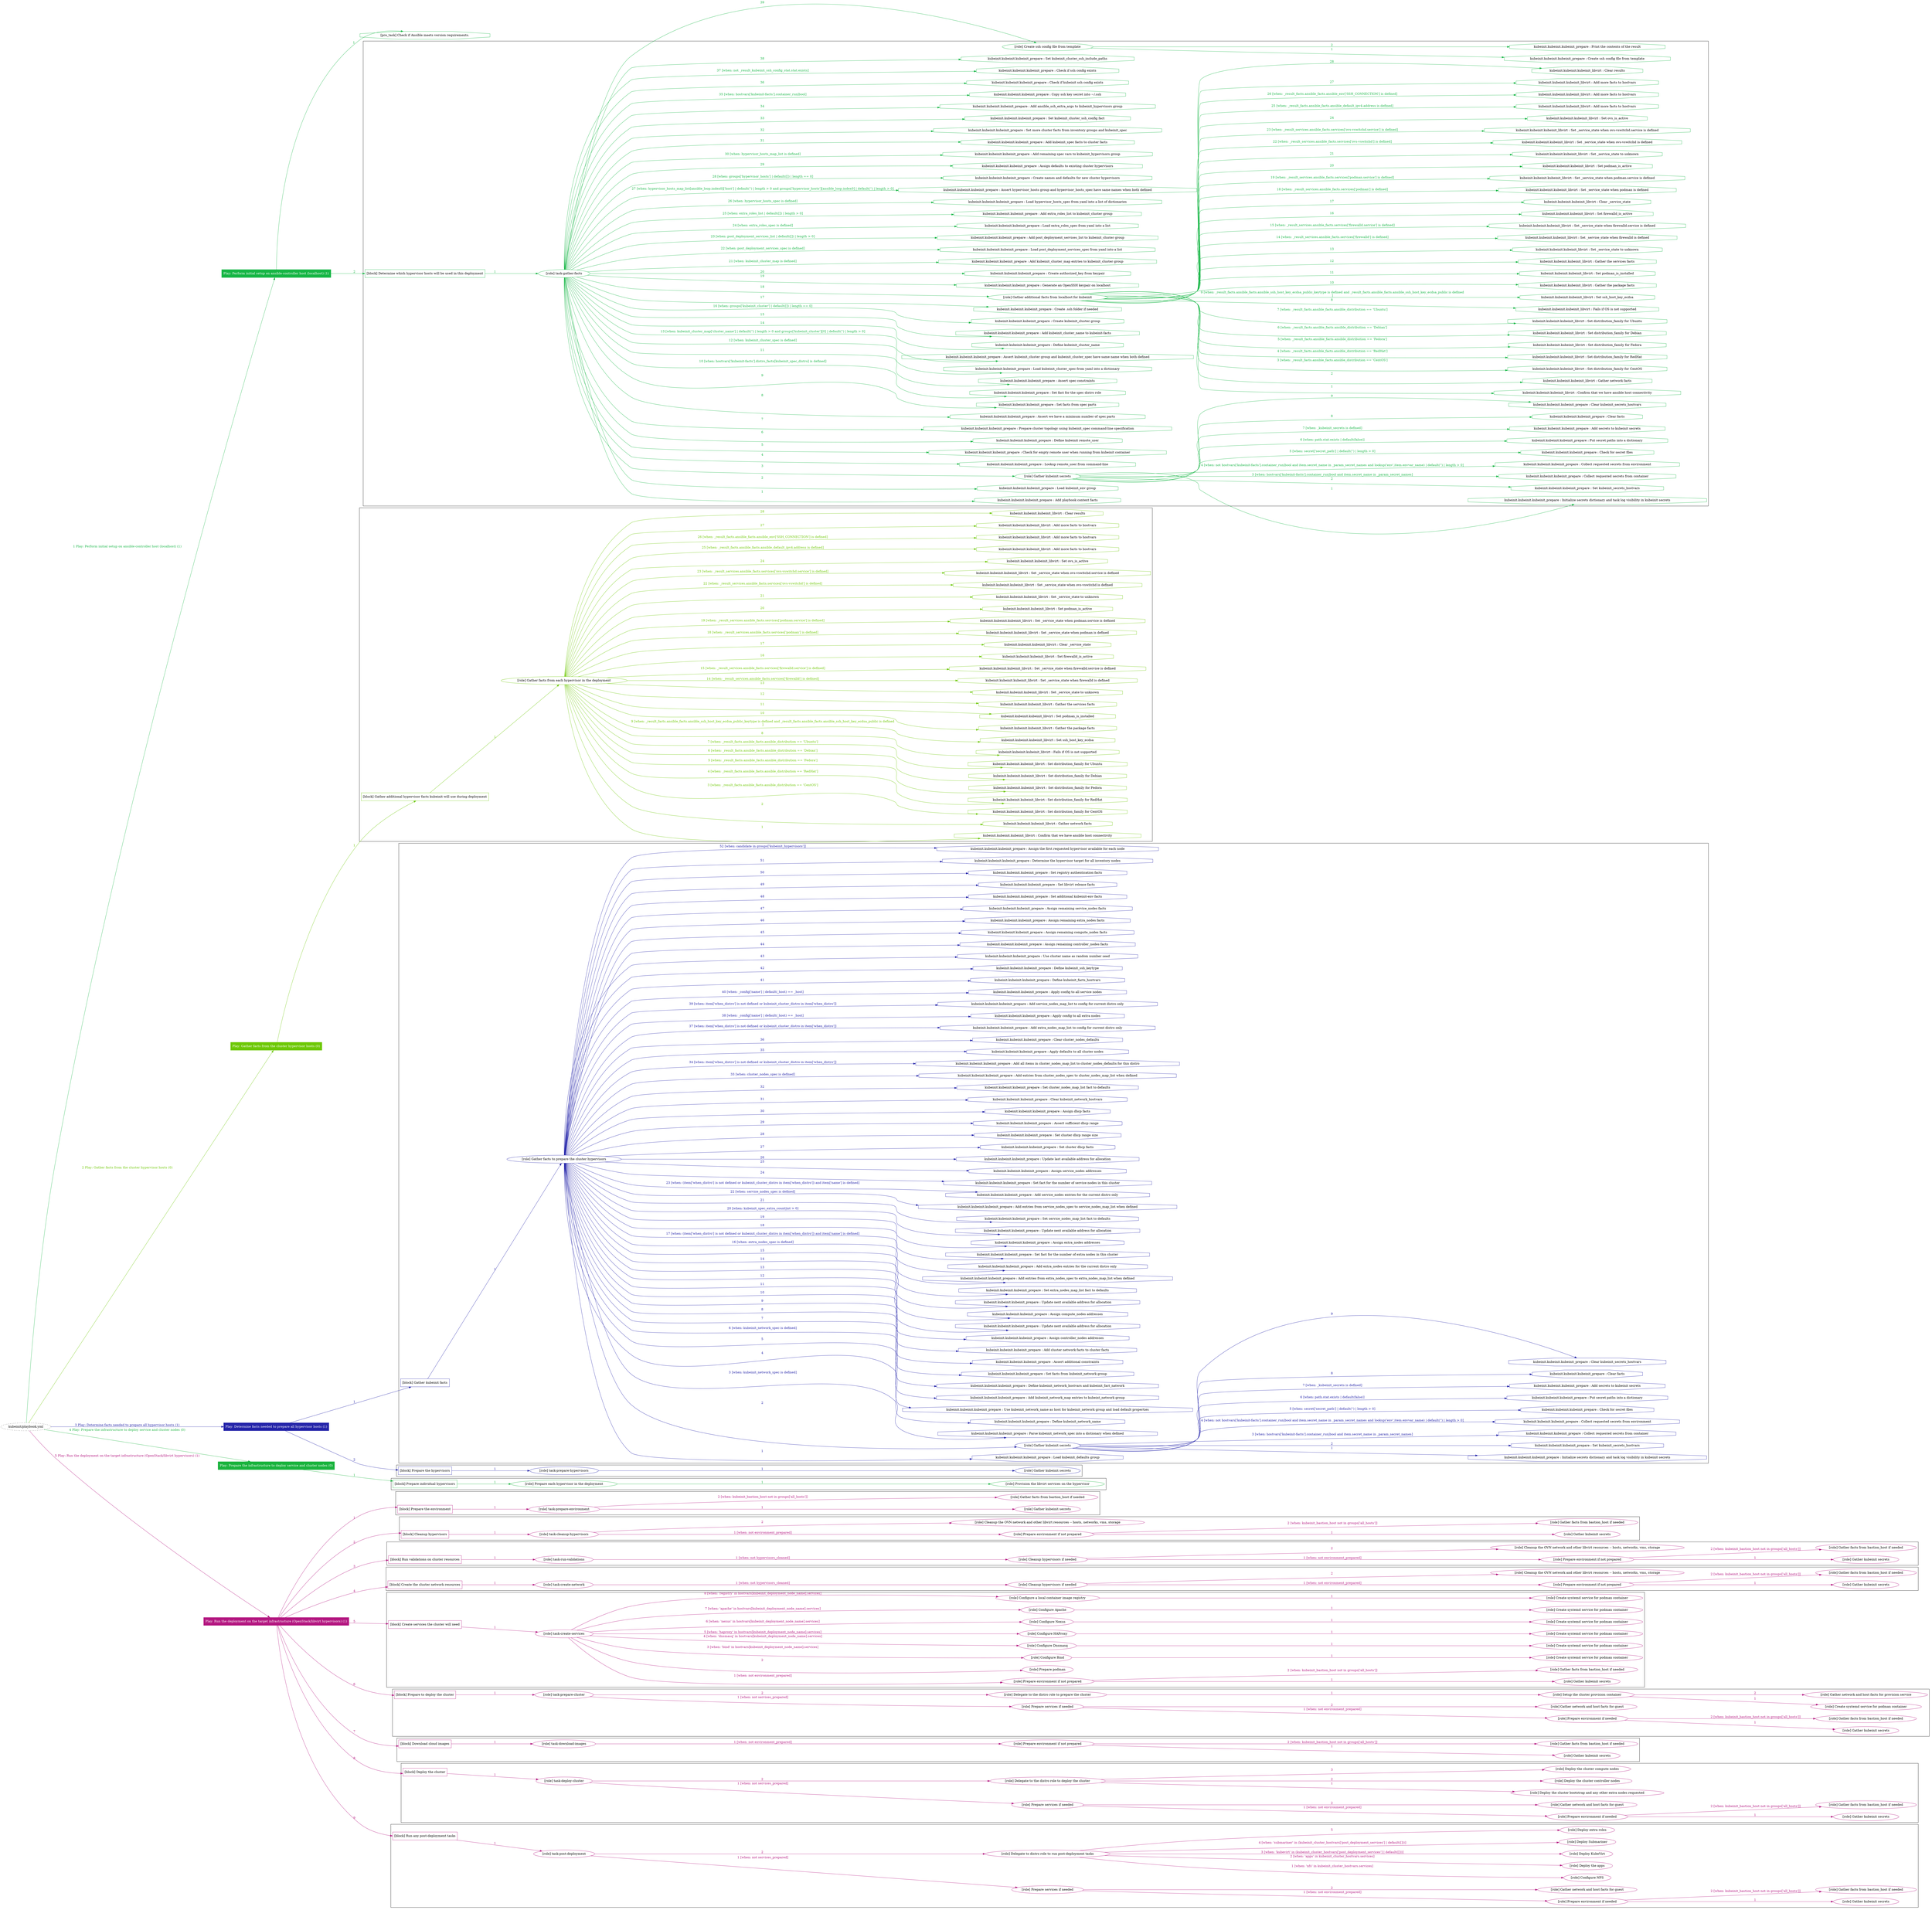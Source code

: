 digraph {
	graph [concentrate=true ordering=in rankdir=LR ratio=fill]
	edge [esep=5 sep=10]
	"kubeinit/playbook.yml" [URL="/home/runner/work/kubeinit/kubeinit/kubeinit/playbook.yml" id=playbook_35f65d48 style=dotted]
	"kubeinit/playbook.yml" -> play_4dbcd66b [label="1 Play: Perform initial setup on ansible-controller host (localhost) (1)" color="#16b645" fontcolor="#16b645" id=edge_play_4dbcd66b labeltooltip="1 Play: Perform initial setup on ansible-controller host (localhost) (1)" tooltip="1 Play: Perform initial setup on ansible-controller host (localhost) (1)"]
	subgraph "Play: Perform initial setup on ansible-controller host (localhost) (1)" {
		play_4dbcd66b [label="Play: Perform initial setup on ansible-controller host (localhost) (1)" URL="/home/runner/work/kubeinit/kubeinit/kubeinit/playbook.yml" color="#16b645" fontcolor="#ffffff" id=play_4dbcd66b shape=box style=filled tooltip=localhost]
		pre_task_c7e6c34e [label="[pre_task] Check if Ansible meets version requirements." URL="/home/runner/work/kubeinit/kubeinit/kubeinit/playbook.yml" color="#16b645" id=pre_task_c7e6c34e shape=octagon tooltip="Check if Ansible meets version requirements."]
		play_4dbcd66b -> pre_task_c7e6c34e [label="1 " color="#16b645" fontcolor="#16b645" id=edge_pre_task_c7e6c34e labeltooltip="1 " tooltip="1 "]
		play_4dbcd66b -> block_d7bfc36e [label=2 color="#16b645" fontcolor="#16b645" id=edge_block_d7bfc36e labeltooltip=2 tooltip=2]
		subgraph cluster_block_d7bfc36e {
			block_d7bfc36e [label="[block] Determine which hypervisor hosts will be used in this deployment" URL="/home/runner/work/kubeinit/kubeinit/kubeinit/playbook.yml" color="#16b645" id=block_d7bfc36e labeltooltip="Determine which hypervisor hosts will be used in this deployment" shape=box tooltip="Determine which hypervisor hosts will be used in this deployment"]
			block_d7bfc36e -> role_65587c02 [label="1 " color="#16b645" fontcolor="#16b645" id=edge_role_65587c02 labeltooltip="1 " tooltip="1 "]
			subgraph "task-gather-facts" {
				role_65587c02 [label="[role] task-gather-facts" URL="/home/runner/work/kubeinit/kubeinit/kubeinit/playbook.yml" color="#16b645" id=role_65587c02 tooltip="task-gather-facts"]
				task_c9287e13 [label="kubeinit.kubeinit.kubeinit_prepare : Add playbook context facts" URL="/home/runner/.ansible/collections/ansible_collections/kubeinit/kubeinit/roles/kubeinit_prepare/tasks/build_hypervisors_group.yml" color="#16b645" id=task_c9287e13 shape=octagon tooltip="kubeinit.kubeinit.kubeinit_prepare : Add playbook context facts"]
				role_65587c02 -> task_c9287e13 [label="1 " color="#16b645" fontcolor="#16b645" id=edge_task_c9287e13 labeltooltip="1 " tooltip="1 "]
				task_8043542e [label="kubeinit.kubeinit.kubeinit_prepare : Load kubeinit_env group" URL="/home/runner/.ansible/collections/ansible_collections/kubeinit/kubeinit/roles/kubeinit_prepare/tasks/build_hypervisors_group.yml" color="#16b645" id=task_8043542e shape=octagon tooltip="kubeinit.kubeinit.kubeinit_prepare : Load kubeinit_env group"]
				role_65587c02 -> task_8043542e [label="2 " color="#16b645" fontcolor="#16b645" id=edge_task_8043542e labeltooltip="2 " tooltip="2 "]
				role_65587c02 -> role_0402271d [label="3 " color="#16b645" fontcolor="#16b645" id=edge_role_0402271d labeltooltip="3 " tooltip="3 "]
				subgraph "Gather kubeinit secrets" {
					role_0402271d [label="[role] Gather kubeinit secrets" URL="/home/runner/.ansible/collections/ansible_collections/kubeinit/kubeinit/roles/kubeinit_prepare/tasks/build_hypervisors_group.yml" color="#16b645" id=role_0402271d tooltip="Gather kubeinit secrets"]
					task_981cf6bd [label="kubeinit.kubeinit.kubeinit_prepare : Initialize secrets dictionary and task log visibility in kubeinit secrets" URL="/home/runner/.ansible/collections/ansible_collections/kubeinit/kubeinit/roles/kubeinit_prepare/tasks/gather_kubeinit_secrets.yml" color="#16b645" id=task_981cf6bd shape=octagon tooltip="kubeinit.kubeinit.kubeinit_prepare : Initialize secrets dictionary and task log visibility in kubeinit secrets"]
					role_0402271d -> task_981cf6bd [label="1 " color="#16b645" fontcolor="#16b645" id=edge_task_981cf6bd labeltooltip="1 " tooltip="1 "]
					task_c1ecad6b [label="kubeinit.kubeinit.kubeinit_prepare : Set kubeinit_secrets_hostvars" URL="/home/runner/.ansible/collections/ansible_collections/kubeinit/kubeinit/roles/kubeinit_prepare/tasks/gather_kubeinit_secrets.yml" color="#16b645" id=task_c1ecad6b shape=octagon tooltip="kubeinit.kubeinit.kubeinit_prepare : Set kubeinit_secrets_hostvars"]
					role_0402271d -> task_c1ecad6b [label="2 " color="#16b645" fontcolor="#16b645" id=edge_task_c1ecad6b labeltooltip="2 " tooltip="2 "]
					task_ef8df7cc [label="kubeinit.kubeinit.kubeinit_prepare : Collect requested secrets from container" URL="/home/runner/.ansible/collections/ansible_collections/kubeinit/kubeinit/roles/kubeinit_prepare/tasks/gather_kubeinit_secrets.yml" color="#16b645" id=task_ef8df7cc shape=octagon tooltip="kubeinit.kubeinit.kubeinit_prepare : Collect requested secrets from container"]
					role_0402271d -> task_ef8df7cc [label="3 [when: hostvars['kubeinit-facts'].container_run|bool and item.secret_name in _param_secret_names]" color="#16b645" fontcolor="#16b645" id=edge_task_ef8df7cc labeltooltip="3 [when: hostvars['kubeinit-facts'].container_run|bool and item.secret_name in _param_secret_names]" tooltip="3 [when: hostvars['kubeinit-facts'].container_run|bool and item.secret_name in _param_secret_names]"]
					task_51293baa [label="kubeinit.kubeinit.kubeinit_prepare : Collect requested secrets from environment" URL="/home/runner/.ansible/collections/ansible_collections/kubeinit/kubeinit/roles/kubeinit_prepare/tasks/gather_kubeinit_secrets.yml" color="#16b645" id=task_51293baa shape=octagon tooltip="kubeinit.kubeinit.kubeinit_prepare : Collect requested secrets from environment"]
					role_0402271d -> task_51293baa [label="4 [when: not hostvars['kubeinit-facts'].container_run|bool and item.secret_name in _param_secret_names and lookup('env',item.envvar_name) | default('') | length > 0]" color="#16b645" fontcolor="#16b645" id=edge_task_51293baa labeltooltip="4 [when: not hostvars['kubeinit-facts'].container_run|bool and item.secret_name in _param_secret_names and lookup('env',item.envvar_name) | default('') | length > 0]" tooltip="4 [when: not hostvars['kubeinit-facts'].container_run|bool and item.secret_name in _param_secret_names and lookup('env',item.envvar_name) | default('') | length > 0]"]
					task_60b7f02d [label="kubeinit.kubeinit.kubeinit_prepare : Check for secret files" URL="/home/runner/.ansible/collections/ansible_collections/kubeinit/kubeinit/roles/kubeinit_prepare/tasks/gather_kubeinit_secrets.yml" color="#16b645" id=task_60b7f02d shape=octagon tooltip="kubeinit.kubeinit.kubeinit_prepare : Check for secret files"]
					role_0402271d -> task_60b7f02d [label="5 [when: secret['secret_path'] | default('') | length > 0]" color="#16b645" fontcolor="#16b645" id=edge_task_60b7f02d labeltooltip="5 [when: secret['secret_path'] | default('') | length > 0]" tooltip="5 [when: secret['secret_path'] | default('') | length > 0]"]
					task_b9964c84 [label="kubeinit.kubeinit.kubeinit_prepare : Put secret paths into a dictionary" URL="/home/runner/.ansible/collections/ansible_collections/kubeinit/kubeinit/roles/kubeinit_prepare/tasks/gather_kubeinit_secrets.yml" color="#16b645" id=task_b9964c84 shape=octagon tooltip="kubeinit.kubeinit.kubeinit_prepare : Put secret paths into a dictionary"]
					role_0402271d -> task_b9964c84 [label="6 [when: path.stat.exists | default(false)]" color="#16b645" fontcolor="#16b645" id=edge_task_b9964c84 labeltooltip="6 [when: path.stat.exists | default(false)]" tooltip="6 [when: path.stat.exists | default(false)]"]
					task_8229d466 [label="kubeinit.kubeinit.kubeinit_prepare : Add secrets to kubeinit secrets" URL="/home/runner/.ansible/collections/ansible_collections/kubeinit/kubeinit/roles/kubeinit_prepare/tasks/gather_kubeinit_secrets.yml" color="#16b645" id=task_8229d466 shape=octagon tooltip="kubeinit.kubeinit.kubeinit_prepare : Add secrets to kubeinit secrets"]
					role_0402271d -> task_8229d466 [label="7 [when: _kubeinit_secrets is defined]" color="#16b645" fontcolor="#16b645" id=edge_task_8229d466 labeltooltip="7 [when: _kubeinit_secrets is defined]" tooltip="7 [when: _kubeinit_secrets is defined]"]
					task_db878a11 [label="kubeinit.kubeinit.kubeinit_prepare : Clear facts" URL="/home/runner/.ansible/collections/ansible_collections/kubeinit/kubeinit/roles/kubeinit_prepare/tasks/gather_kubeinit_secrets.yml" color="#16b645" id=task_db878a11 shape=octagon tooltip="kubeinit.kubeinit.kubeinit_prepare : Clear facts"]
					role_0402271d -> task_db878a11 [label="8 " color="#16b645" fontcolor="#16b645" id=edge_task_db878a11 labeltooltip="8 " tooltip="8 "]
					task_0cae4090 [label="kubeinit.kubeinit.kubeinit_prepare : Clear kubeinit_secrets_hostvars" URL="/home/runner/.ansible/collections/ansible_collections/kubeinit/kubeinit/roles/kubeinit_prepare/tasks/gather_kubeinit_secrets.yml" color="#16b645" id=task_0cae4090 shape=octagon tooltip="kubeinit.kubeinit.kubeinit_prepare : Clear kubeinit_secrets_hostvars"]
					role_0402271d -> task_0cae4090 [label="9 " color="#16b645" fontcolor="#16b645" id=edge_task_0cae4090 labeltooltip="9 " tooltip="9 "]
				}
				task_3d4cc81c [label="kubeinit.kubeinit.kubeinit_prepare : Lookup remote_user from command-line" URL="/home/runner/.ansible/collections/ansible_collections/kubeinit/kubeinit/roles/kubeinit_prepare/tasks/build_hypervisors_group.yml" color="#16b645" id=task_3d4cc81c shape=octagon tooltip="kubeinit.kubeinit.kubeinit_prepare : Lookup remote_user from command-line"]
				role_65587c02 -> task_3d4cc81c [label="4 " color="#16b645" fontcolor="#16b645" id=edge_task_3d4cc81c labeltooltip="4 " tooltip="4 "]
				task_fbbcfb23 [label="kubeinit.kubeinit.kubeinit_prepare : Check for empty remote user when running from kubeinit container" URL="/home/runner/.ansible/collections/ansible_collections/kubeinit/kubeinit/roles/kubeinit_prepare/tasks/build_hypervisors_group.yml" color="#16b645" id=task_fbbcfb23 shape=octagon tooltip="kubeinit.kubeinit.kubeinit_prepare : Check for empty remote user when running from kubeinit container"]
				role_65587c02 -> task_fbbcfb23 [label="5 " color="#16b645" fontcolor="#16b645" id=edge_task_fbbcfb23 labeltooltip="5 " tooltip="5 "]
				task_a7b4e6e3 [label="kubeinit.kubeinit.kubeinit_prepare : Define kubeinit remote_user" URL="/home/runner/.ansible/collections/ansible_collections/kubeinit/kubeinit/roles/kubeinit_prepare/tasks/build_hypervisors_group.yml" color="#16b645" id=task_a7b4e6e3 shape=octagon tooltip="kubeinit.kubeinit.kubeinit_prepare : Define kubeinit remote_user"]
				role_65587c02 -> task_a7b4e6e3 [label="6 " color="#16b645" fontcolor="#16b645" id=edge_task_a7b4e6e3 labeltooltip="6 " tooltip="6 "]
				task_a74fed11 [label="kubeinit.kubeinit.kubeinit_prepare : Prepare cluster topology using kubeinit_spec command-line specification" URL="/home/runner/.ansible/collections/ansible_collections/kubeinit/kubeinit/roles/kubeinit_prepare/tasks/build_hypervisors_group.yml" color="#16b645" id=task_a74fed11 shape=octagon tooltip="kubeinit.kubeinit.kubeinit_prepare : Prepare cluster topology using kubeinit_spec command-line specification"]
				role_65587c02 -> task_a74fed11 [label="7 " color="#16b645" fontcolor="#16b645" id=edge_task_a74fed11 labeltooltip="7 " tooltip="7 "]
				task_df834b6c [label="kubeinit.kubeinit.kubeinit_prepare : Assert we have a minimum number of spec parts" URL="/home/runner/.ansible/collections/ansible_collections/kubeinit/kubeinit/roles/kubeinit_prepare/tasks/build_hypervisors_group.yml" color="#16b645" id=task_df834b6c shape=octagon tooltip="kubeinit.kubeinit.kubeinit_prepare : Assert we have a minimum number of spec parts"]
				role_65587c02 -> task_df834b6c [label="8 " color="#16b645" fontcolor="#16b645" id=edge_task_df834b6c labeltooltip="8 " tooltip="8 "]
				task_dda7c3d4 [label="kubeinit.kubeinit.kubeinit_prepare : Set facts from spec parts" URL="/home/runner/.ansible/collections/ansible_collections/kubeinit/kubeinit/roles/kubeinit_prepare/tasks/build_hypervisors_group.yml" color="#16b645" id=task_dda7c3d4 shape=octagon tooltip="kubeinit.kubeinit.kubeinit_prepare : Set facts from spec parts"]
				role_65587c02 -> task_dda7c3d4 [label="9 " color="#16b645" fontcolor="#16b645" id=edge_task_dda7c3d4 labeltooltip="9 " tooltip="9 "]
				task_7d0bb232 [label="kubeinit.kubeinit.kubeinit_prepare : Set fact for the spec distro role" URL="/home/runner/.ansible/collections/ansible_collections/kubeinit/kubeinit/roles/kubeinit_prepare/tasks/build_hypervisors_group.yml" color="#16b645" id=task_7d0bb232 shape=octagon tooltip="kubeinit.kubeinit.kubeinit_prepare : Set fact for the spec distro role"]
				role_65587c02 -> task_7d0bb232 [label="10 [when: hostvars['kubeinit-facts'].distro_facts[kubeinit_spec_distro] is defined]" color="#16b645" fontcolor="#16b645" id=edge_task_7d0bb232 labeltooltip="10 [when: hostvars['kubeinit-facts'].distro_facts[kubeinit_spec_distro] is defined]" tooltip="10 [when: hostvars['kubeinit-facts'].distro_facts[kubeinit_spec_distro] is defined]"]
				task_41661793 [label="kubeinit.kubeinit.kubeinit_prepare : Assert spec constraints" URL="/home/runner/.ansible/collections/ansible_collections/kubeinit/kubeinit/roles/kubeinit_prepare/tasks/build_hypervisors_group.yml" color="#16b645" id=task_41661793 shape=octagon tooltip="kubeinit.kubeinit.kubeinit_prepare : Assert spec constraints"]
				role_65587c02 -> task_41661793 [label="11 " color="#16b645" fontcolor="#16b645" id=edge_task_41661793 labeltooltip="11 " tooltip="11 "]
				task_d0d66465 [label="kubeinit.kubeinit.kubeinit_prepare : Load kubeinit_cluster_spec from yaml into a dictionary" URL="/home/runner/.ansible/collections/ansible_collections/kubeinit/kubeinit/roles/kubeinit_prepare/tasks/build_hypervisors_group.yml" color="#16b645" id=task_d0d66465 shape=octagon tooltip="kubeinit.kubeinit.kubeinit_prepare : Load kubeinit_cluster_spec from yaml into a dictionary"]
				role_65587c02 -> task_d0d66465 [label="12 [when: kubeinit_cluster_spec is defined]" color="#16b645" fontcolor="#16b645" id=edge_task_d0d66465 labeltooltip="12 [when: kubeinit_cluster_spec is defined]" tooltip="12 [when: kubeinit_cluster_spec is defined]"]
				task_72714fc3 [label="kubeinit.kubeinit.kubeinit_prepare : Assert kubeinit_cluster group and kubeinit_cluster_spec have same name when both defined" URL="/home/runner/.ansible/collections/ansible_collections/kubeinit/kubeinit/roles/kubeinit_prepare/tasks/build_hypervisors_group.yml" color="#16b645" id=task_72714fc3 shape=octagon tooltip="kubeinit.kubeinit.kubeinit_prepare : Assert kubeinit_cluster group and kubeinit_cluster_spec have same name when both defined"]
				role_65587c02 -> task_72714fc3 [label="13 [when: kubeinit_cluster_map['cluster_name'] | default('') | length > 0 and groups['kubeinit_cluster'][0] | default('') | length > 0]" color="#16b645" fontcolor="#16b645" id=edge_task_72714fc3 labeltooltip="13 [when: kubeinit_cluster_map['cluster_name'] | default('') | length > 0 and groups['kubeinit_cluster'][0] | default('') | length > 0]" tooltip="13 [when: kubeinit_cluster_map['cluster_name'] | default('') | length > 0 and groups['kubeinit_cluster'][0] | default('') | length > 0]"]
				task_3c450f5a [label="kubeinit.kubeinit.kubeinit_prepare : Define kubeinit_cluster_name" URL="/home/runner/.ansible/collections/ansible_collections/kubeinit/kubeinit/roles/kubeinit_prepare/tasks/build_hypervisors_group.yml" color="#16b645" id=task_3c450f5a shape=octagon tooltip="kubeinit.kubeinit.kubeinit_prepare : Define kubeinit_cluster_name"]
				role_65587c02 -> task_3c450f5a [label="14 " color="#16b645" fontcolor="#16b645" id=edge_task_3c450f5a labeltooltip="14 " tooltip="14 "]
				task_b4dc118b [label="kubeinit.kubeinit.kubeinit_prepare : Add kubeinit_cluster_name to kubeinit-facts" URL="/home/runner/.ansible/collections/ansible_collections/kubeinit/kubeinit/roles/kubeinit_prepare/tasks/build_hypervisors_group.yml" color="#16b645" id=task_b4dc118b shape=octagon tooltip="kubeinit.kubeinit.kubeinit_prepare : Add kubeinit_cluster_name to kubeinit-facts"]
				role_65587c02 -> task_b4dc118b [label="15 " color="#16b645" fontcolor="#16b645" id=edge_task_b4dc118b labeltooltip="15 " tooltip="15 "]
				task_8edc9b61 [label="kubeinit.kubeinit.kubeinit_prepare : Create kubeinit_cluster group" URL="/home/runner/.ansible/collections/ansible_collections/kubeinit/kubeinit/roles/kubeinit_prepare/tasks/build_hypervisors_group.yml" color="#16b645" id=task_8edc9b61 shape=octagon tooltip="kubeinit.kubeinit.kubeinit_prepare : Create kubeinit_cluster group"]
				role_65587c02 -> task_8edc9b61 [label="16 [when: groups['kubeinit_cluster'] | default([]) | length == 0]" color="#16b645" fontcolor="#16b645" id=edge_task_8edc9b61 labeltooltip="16 [when: groups['kubeinit_cluster'] | default([]) | length == 0]" tooltip="16 [when: groups['kubeinit_cluster'] | default([]) | length == 0]"]
				task_8609c223 [label="kubeinit.kubeinit.kubeinit_prepare : Create .ssh folder if needed" URL="/home/runner/.ansible/collections/ansible_collections/kubeinit/kubeinit/roles/kubeinit_prepare/tasks/build_hypervisors_group.yml" color="#16b645" id=task_8609c223 shape=octagon tooltip="kubeinit.kubeinit.kubeinit_prepare : Create .ssh folder if needed"]
				role_65587c02 -> task_8609c223 [label="17 " color="#16b645" fontcolor="#16b645" id=edge_task_8609c223 labeltooltip="17 " tooltip="17 "]
				role_65587c02 -> role_1f945e86 [label="18 " color="#16b645" fontcolor="#16b645" id=edge_role_1f945e86 labeltooltip="18 " tooltip="18 "]
				subgraph "Gather additional facts from localhost for kubeinit" {
					role_1f945e86 [label="[role] Gather additional facts from localhost for kubeinit" URL="/home/runner/.ansible/collections/ansible_collections/kubeinit/kubeinit/roles/kubeinit_prepare/tasks/build_hypervisors_group.yml" color="#16b645" id=role_1f945e86 tooltip="Gather additional facts from localhost for kubeinit"]
					task_f1fbabc3 [label="kubeinit.kubeinit.kubeinit_libvirt : Confirm that we have ansible host connectivity" URL="/home/runner/.ansible/collections/ansible_collections/kubeinit/kubeinit/roles/kubeinit_libvirt/tasks/gather_host_facts.yml" color="#16b645" id=task_f1fbabc3 shape=octagon tooltip="kubeinit.kubeinit.kubeinit_libvirt : Confirm that we have ansible host connectivity"]
					role_1f945e86 -> task_f1fbabc3 [label="1 " color="#16b645" fontcolor="#16b645" id=edge_task_f1fbabc3 labeltooltip="1 " tooltip="1 "]
					task_2790e135 [label="kubeinit.kubeinit.kubeinit_libvirt : Gather network facts" URL="/home/runner/.ansible/collections/ansible_collections/kubeinit/kubeinit/roles/kubeinit_libvirt/tasks/gather_host_facts.yml" color="#16b645" id=task_2790e135 shape=octagon tooltip="kubeinit.kubeinit.kubeinit_libvirt : Gather network facts"]
					role_1f945e86 -> task_2790e135 [label="2 " color="#16b645" fontcolor="#16b645" id=edge_task_2790e135 labeltooltip="2 " tooltip="2 "]
					task_edf829fe [label="kubeinit.kubeinit.kubeinit_libvirt : Set distribution_family for CentOS" URL="/home/runner/.ansible/collections/ansible_collections/kubeinit/kubeinit/roles/kubeinit_libvirt/tasks/gather_host_facts.yml" color="#16b645" id=task_edf829fe shape=octagon tooltip="kubeinit.kubeinit.kubeinit_libvirt : Set distribution_family for CentOS"]
					role_1f945e86 -> task_edf829fe [label="3 [when: _result_facts.ansible_facts.ansible_distribution == 'CentOS']" color="#16b645" fontcolor="#16b645" id=edge_task_edf829fe labeltooltip="3 [when: _result_facts.ansible_facts.ansible_distribution == 'CentOS']" tooltip="3 [when: _result_facts.ansible_facts.ansible_distribution == 'CentOS']"]
					task_209f85ad [label="kubeinit.kubeinit.kubeinit_libvirt : Set distribution_family for RedHat" URL="/home/runner/.ansible/collections/ansible_collections/kubeinit/kubeinit/roles/kubeinit_libvirt/tasks/gather_host_facts.yml" color="#16b645" id=task_209f85ad shape=octagon tooltip="kubeinit.kubeinit.kubeinit_libvirt : Set distribution_family for RedHat"]
					role_1f945e86 -> task_209f85ad [label="4 [when: _result_facts.ansible_facts.ansible_distribution == 'RedHat']" color="#16b645" fontcolor="#16b645" id=edge_task_209f85ad labeltooltip="4 [when: _result_facts.ansible_facts.ansible_distribution == 'RedHat']" tooltip="4 [when: _result_facts.ansible_facts.ansible_distribution == 'RedHat']"]
					task_25fa1da0 [label="kubeinit.kubeinit.kubeinit_libvirt : Set distribution_family for Fedora" URL="/home/runner/.ansible/collections/ansible_collections/kubeinit/kubeinit/roles/kubeinit_libvirt/tasks/gather_host_facts.yml" color="#16b645" id=task_25fa1da0 shape=octagon tooltip="kubeinit.kubeinit.kubeinit_libvirt : Set distribution_family for Fedora"]
					role_1f945e86 -> task_25fa1da0 [label="5 [when: _result_facts.ansible_facts.ansible_distribution == 'Fedora']" color="#16b645" fontcolor="#16b645" id=edge_task_25fa1da0 labeltooltip="5 [when: _result_facts.ansible_facts.ansible_distribution == 'Fedora']" tooltip="5 [when: _result_facts.ansible_facts.ansible_distribution == 'Fedora']"]
					task_3a76db1e [label="kubeinit.kubeinit.kubeinit_libvirt : Set distribution_family for Debian" URL="/home/runner/.ansible/collections/ansible_collections/kubeinit/kubeinit/roles/kubeinit_libvirt/tasks/gather_host_facts.yml" color="#16b645" id=task_3a76db1e shape=octagon tooltip="kubeinit.kubeinit.kubeinit_libvirt : Set distribution_family for Debian"]
					role_1f945e86 -> task_3a76db1e [label="6 [when: _result_facts.ansible_facts.ansible_distribution == 'Debian']" color="#16b645" fontcolor="#16b645" id=edge_task_3a76db1e labeltooltip="6 [when: _result_facts.ansible_facts.ansible_distribution == 'Debian']" tooltip="6 [when: _result_facts.ansible_facts.ansible_distribution == 'Debian']"]
					task_a701d6f5 [label="kubeinit.kubeinit.kubeinit_libvirt : Set distribution_family for Ubuntu" URL="/home/runner/.ansible/collections/ansible_collections/kubeinit/kubeinit/roles/kubeinit_libvirt/tasks/gather_host_facts.yml" color="#16b645" id=task_a701d6f5 shape=octagon tooltip="kubeinit.kubeinit.kubeinit_libvirt : Set distribution_family for Ubuntu"]
					role_1f945e86 -> task_a701d6f5 [label="7 [when: _result_facts.ansible_facts.ansible_distribution == 'Ubuntu']" color="#16b645" fontcolor="#16b645" id=edge_task_a701d6f5 labeltooltip="7 [when: _result_facts.ansible_facts.ansible_distribution == 'Ubuntu']" tooltip="7 [when: _result_facts.ansible_facts.ansible_distribution == 'Ubuntu']"]
					task_5524bf08 [label="kubeinit.kubeinit.kubeinit_libvirt : Fails if OS is not supported" URL="/home/runner/.ansible/collections/ansible_collections/kubeinit/kubeinit/roles/kubeinit_libvirt/tasks/gather_host_facts.yml" color="#16b645" id=task_5524bf08 shape=octagon tooltip="kubeinit.kubeinit.kubeinit_libvirt : Fails if OS is not supported"]
					role_1f945e86 -> task_5524bf08 [label="8 " color="#16b645" fontcolor="#16b645" id=edge_task_5524bf08 labeltooltip="8 " tooltip="8 "]
					task_e09652be [label="kubeinit.kubeinit.kubeinit_libvirt : Set ssh_host_key_ecdsa" URL="/home/runner/.ansible/collections/ansible_collections/kubeinit/kubeinit/roles/kubeinit_libvirt/tasks/gather_host_facts.yml" color="#16b645" id=task_e09652be shape=octagon tooltip="kubeinit.kubeinit.kubeinit_libvirt : Set ssh_host_key_ecdsa"]
					role_1f945e86 -> task_e09652be [label="9 [when: _result_facts.ansible_facts.ansible_ssh_host_key_ecdsa_public_keytype is defined and _result_facts.ansible_facts.ansible_ssh_host_key_ecdsa_public is defined
]" color="#16b645" fontcolor="#16b645" id=edge_task_e09652be labeltooltip="9 [when: _result_facts.ansible_facts.ansible_ssh_host_key_ecdsa_public_keytype is defined and _result_facts.ansible_facts.ansible_ssh_host_key_ecdsa_public is defined
]" tooltip="9 [when: _result_facts.ansible_facts.ansible_ssh_host_key_ecdsa_public_keytype is defined and _result_facts.ansible_facts.ansible_ssh_host_key_ecdsa_public is defined
]"]
					task_0224623f [label="kubeinit.kubeinit.kubeinit_libvirt : Gather the package facts" URL="/home/runner/.ansible/collections/ansible_collections/kubeinit/kubeinit/roles/kubeinit_libvirt/tasks/gather_host_facts.yml" color="#16b645" id=task_0224623f shape=octagon tooltip="kubeinit.kubeinit.kubeinit_libvirt : Gather the package facts"]
					role_1f945e86 -> task_0224623f [label="10 " color="#16b645" fontcolor="#16b645" id=edge_task_0224623f labeltooltip="10 " tooltip="10 "]
					task_54c2a6b1 [label="kubeinit.kubeinit.kubeinit_libvirt : Set podman_is_installed" URL="/home/runner/.ansible/collections/ansible_collections/kubeinit/kubeinit/roles/kubeinit_libvirt/tasks/gather_host_facts.yml" color="#16b645" id=task_54c2a6b1 shape=octagon tooltip="kubeinit.kubeinit.kubeinit_libvirt : Set podman_is_installed"]
					role_1f945e86 -> task_54c2a6b1 [label="11 " color="#16b645" fontcolor="#16b645" id=edge_task_54c2a6b1 labeltooltip="11 " tooltip="11 "]
					task_ed09f09b [label="kubeinit.kubeinit.kubeinit_libvirt : Gather the services facts" URL="/home/runner/.ansible/collections/ansible_collections/kubeinit/kubeinit/roles/kubeinit_libvirt/tasks/gather_host_facts.yml" color="#16b645" id=task_ed09f09b shape=octagon tooltip="kubeinit.kubeinit.kubeinit_libvirt : Gather the services facts"]
					role_1f945e86 -> task_ed09f09b [label="12 " color="#16b645" fontcolor="#16b645" id=edge_task_ed09f09b labeltooltip="12 " tooltip="12 "]
					task_7bb6399e [label="kubeinit.kubeinit.kubeinit_libvirt : Set _service_state to unknown" URL="/home/runner/.ansible/collections/ansible_collections/kubeinit/kubeinit/roles/kubeinit_libvirt/tasks/gather_host_facts.yml" color="#16b645" id=task_7bb6399e shape=octagon tooltip="kubeinit.kubeinit.kubeinit_libvirt : Set _service_state to unknown"]
					role_1f945e86 -> task_7bb6399e [label="13 " color="#16b645" fontcolor="#16b645" id=edge_task_7bb6399e labeltooltip="13 " tooltip="13 "]
					task_803ea841 [label="kubeinit.kubeinit.kubeinit_libvirt : Set _service_state when firewalld is defined" URL="/home/runner/.ansible/collections/ansible_collections/kubeinit/kubeinit/roles/kubeinit_libvirt/tasks/gather_host_facts.yml" color="#16b645" id=task_803ea841 shape=octagon tooltip="kubeinit.kubeinit.kubeinit_libvirt : Set _service_state when firewalld is defined"]
					role_1f945e86 -> task_803ea841 [label="14 [when: _result_services.ansible_facts.services['firewalld'] is defined]" color="#16b645" fontcolor="#16b645" id=edge_task_803ea841 labeltooltip="14 [when: _result_services.ansible_facts.services['firewalld'] is defined]" tooltip="14 [when: _result_services.ansible_facts.services['firewalld'] is defined]"]
					task_1922be20 [label="kubeinit.kubeinit.kubeinit_libvirt : Set _service_state when firewalld.service is defined" URL="/home/runner/.ansible/collections/ansible_collections/kubeinit/kubeinit/roles/kubeinit_libvirt/tasks/gather_host_facts.yml" color="#16b645" id=task_1922be20 shape=octagon tooltip="kubeinit.kubeinit.kubeinit_libvirt : Set _service_state when firewalld.service is defined"]
					role_1f945e86 -> task_1922be20 [label="15 [when: _result_services.ansible_facts.services['firewalld.service'] is defined]" color="#16b645" fontcolor="#16b645" id=edge_task_1922be20 labeltooltip="15 [when: _result_services.ansible_facts.services['firewalld.service'] is defined]" tooltip="15 [when: _result_services.ansible_facts.services['firewalld.service'] is defined]"]
					task_bacf500e [label="kubeinit.kubeinit.kubeinit_libvirt : Set firewalld_is_active" URL="/home/runner/.ansible/collections/ansible_collections/kubeinit/kubeinit/roles/kubeinit_libvirt/tasks/gather_host_facts.yml" color="#16b645" id=task_bacf500e shape=octagon tooltip="kubeinit.kubeinit.kubeinit_libvirt : Set firewalld_is_active"]
					role_1f945e86 -> task_bacf500e [label="16 " color="#16b645" fontcolor="#16b645" id=edge_task_bacf500e labeltooltip="16 " tooltip="16 "]
					task_c3672c5d [label="kubeinit.kubeinit.kubeinit_libvirt : Clear _service_state" URL="/home/runner/.ansible/collections/ansible_collections/kubeinit/kubeinit/roles/kubeinit_libvirt/tasks/gather_host_facts.yml" color="#16b645" id=task_c3672c5d shape=octagon tooltip="kubeinit.kubeinit.kubeinit_libvirt : Clear _service_state"]
					role_1f945e86 -> task_c3672c5d [label="17 " color="#16b645" fontcolor="#16b645" id=edge_task_c3672c5d labeltooltip="17 " tooltip="17 "]
					task_b8d7a591 [label="kubeinit.kubeinit.kubeinit_libvirt : Set _service_state when podman is defined" URL="/home/runner/.ansible/collections/ansible_collections/kubeinit/kubeinit/roles/kubeinit_libvirt/tasks/gather_host_facts.yml" color="#16b645" id=task_b8d7a591 shape=octagon tooltip="kubeinit.kubeinit.kubeinit_libvirt : Set _service_state when podman is defined"]
					role_1f945e86 -> task_b8d7a591 [label="18 [when: _result_services.ansible_facts.services['podman'] is defined]" color="#16b645" fontcolor="#16b645" id=edge_task_b8d7a591 labeltooltip="18 [when: _result_services.ansible_facts.services['podman'] is defined]" tooltip="18 [when: _result_services.ansible_facts.services['podman'] is defined]"]
					task_fb38e858 [label="kubeinit.kubeinit.kubeinit_libvirt : Set _service_state when podman.service is defined" URL="/home/runner/.ansible/collections/ansible_collections/kubeinit/kubeinit/roles/kubeinit_libvirt/tasks/gather_host_facts.yml" color="#16b645" id=task_fb38e858 shape=octagon tooltip="kubeinit.kubeinit.kubeinit_libvirt : Set _service_state when podman.service is defined"]
					role_1f945e86 -> task_fb38e858 [label="19 [when: _result_services.ansible_facts.services['podman.service'] is defined]" color="#16b645" fontcolor="#16b645" id=edge_task_fb38e858 labeltooltip="19 [when: _result_services.ansible_facts.services['podman.service'] is defined]" tooltip="19 [when: _result_services.ansible_facts.services['podman.service'] is defined]"]
					task_43590326 [label="kubeinit.kubeinit.kubeinit_libvirt : Set podman_is_active" URL="/home/runner/.ansible/collections/ansible_collections/kubeinit/kubeinit/roles/kubeinit_libvirt/tasks/gather_host_facts.yml" color="#16b645" id=task_43590326 shape=octagon tooltip="kubeinit.kubeinit.kubeinit_libvirt : Set podman_is_active"]
					role_1f945e86 -> task_43590326 [label="20 " color="#16b645" fontcolor="#16b645" id=edge_task_43590326 labeltooltip="20 " tooltip="20 "]
					task_427d5a11 [label="kubeinit.kubeinit.kubeinit_libvirt : Set _service_state to unknown" URL="/home/runner/.ansible/collections/ansible_collections/kubeinit/kubeinit/roles/kubeinit_libvirt/tasks/gather_host_facts.yml" color="#16b645" id=task_427d5a11 shape=octagon tooltip="kubeinit.kubeinit.kubeinit_libvirt : Set _service_state to unknown"]
					role_1f945e86 -> task_427d5a11 [label="21 " color="#16b645" fontcolor="#16b645" id=edge_task_427d5a11 labeltooltip="21 " tooltip="21 "]
					task_c8388d18 [label="kubeinit.kubeinit.kubeinit_libvirt : Set _service_state when ovs-vswitchd is defined" URL="/home/runner/.ansible/collections/ansible_collections/kubeinit/kubeinit/roles/kubeinit_libvirt/tasks/gather_host_facts.yml" color="#16b645" id=task_c8388d18 shape=octagon tooltip="kubeinit.kubeinit.kubeinit_libvirt : Set _service_state when ovs-vswitchd is defined"]
					role_1f945e86 -> task_c8388d18 [label="22 [when: _result_services.ansible_facts.services['ovs-vswitchd'] is defined]" color="#16b645" fontcolor="#16b645" id=edge_task_c8388d18 labeltooltip="22 [when: _result_services.ansible_facts.services['ovs-vswitchd'] is defined]" tooltip="22 [when: _result_services.ansible_facts.services['ovs-vswitchd'] is defined]"]
					task_fb6b7577 [label="kubeinit.kubeinit.kubeinit_libvirt : Set _service_state when ovs-vswitchd.service is defined" URL="/home/runner/.ansible/collections/ansible_collections/kubeinit/kubeinit/roles/kubeinit_libvirt/tasks/gather_host_facts.yml" color="#16b645" id=task_fb6b7577 shape=octagon tooltip="kubeinit.kubeinit.kubeinit_libvirt : Set _service_state when ovs-vswitchd.service is defined"]
					role_1f945e86 -> task_fb6b7577 [label="23 [when: _result_services.ansible_facts.services['ovs-vswitchd.service'] is defined]" color="#16b645" fontcolor="#16b645" id=edge_task_fb6b7577 labeltooltip="23 [when: _result_services.ansible_facts.services['ovs-vswitchd.service'] is defined]" tooltip="23 [when: _result_services.ansible_facts.services['ovs-vswitchd.service'] is defined]"]
					task_d2ecc57c [label="kubeinit.kubeinit.kubeinit_libvirt : Set ovs_is_active" URL="/home/runner/.ansible/collections/ansible_collections/kubeinit/kubeinit/roles/kubeinit_libvirt/tasks/gather_host_facts.yml" color="#16b645" id=task_d2ecc57c shape=octagon tooltip="kubeinit.kubeinit.kubeinit_libvirt : Set ovs_is_active"]
					role_1f945e86 -> task_d2ecc57c [label="24 " color="#16b645" fontcolor="#16b645" id=edge_task_d2ecc57c labeltooltip="24 " tooltip="24 "]
					task_d624a35d [label="kubeinit.kubeinit.kubeinit_libvirt : Add more facts to hostvars" URL="/home/runner/.ansible/collections/ansible_collections/kubeinit/kubeinit/roles/kubeinit_libvirt/tasks/gather_host_facts.yml" color="#16b645" id=task_d624a35d shape=octagon tooltip="kubeinit.kubeinit.kubeinit_libvirt : Add more facts to hostvars"]
					role_1f945e86 -> task_d624a35d [label="25 [when: _result_facts.ansible_facts.ansible_default_ipv4.address is defined]" color="#16b645" fontcolor="#16b645" id=edge_task_d624a35d labeltooltip="25 [when: _result_facts.ansible_facts.ansible_default_ipv4.address is defined]" tooltip="25 [when: _result_facts.ansible_facts.ansible_default_ipv4.address is defined]"]
					task_0f7a973f [label="kubeinit.kubeinit.kubeinit_libvirt : Add more facts to hostvars" URL="/home/runner/.ansible/collections/ansible_collections/kubeinit/kubeinit/roles/kubeinit_libvirt/tasks/gather_host_facts.yml" color="#16b645" id=task_0f7a973f shape=octagon tooltip="kubeinit.kubeinit.kubeinit_libvirt : Add more facts to hostvars"]
					role_1f945e86 -> task_0f7a973f [label="26 [when: _result_facts.ansible_facts.ansible_env['SSH_CONNECTION'] is defined]" color="#16b645" fontcolor="#16b645" id=edge_task_0f7a973f labeltooltip="26 [when: _result_facts.ansible_facts.ansible_env['SSH_CONNECTION'] is defined]" tooltip="26 [when: _result_facts.ansible_facts.ansible_env['SSH_CONNECTION'] is defined]"]
					task_eb199f4e [label="kubeinit.kubeinit.kubeinit_libvirt : Add more facts to hostvars" URL="/home/runner/.ansible/collections/ansible_collections/kubeinit/kubeinit/roles/kubeinit_libvirt/tasks/gather_host_facts.yml" color="#16b645" id=task_eb199f4e shape=octagon tooltip="kubeinit.kubeinit.kubeinit_libvirt : Add more facts to hostvars"]
					role_1f945e86 -> task_eb199f4e [label="27 " color="#16b645" fontcolor="#16b645" id=edge_task_eb199f4e labeltooltip="27 " tooltip="27 "]
					task_0b1235d3 [label="kubeinit.kubeinit.kubeinit_libvirt : Clear results" URL="/home/runner/.ansible/collections/ansible_collections/kubeinit/kubeinit/roles/kubeinit_libvirt/tasks/gather_host_facts.yml" color="#16b645" id=task_0b1235d3 shape=octagon tooltip="kubeinit.kubeinit.kubeinit_libvirt : Clear results"]
					role_1f945e86 -> task_0b1235d3 [label="28 " color="#16b645" fontcolor="#16b645" id=edge_task_0b1235d3 labeltooltip="28 " tooltip="28 "]
				}
				task_73109151 [label="kubeinit.kubeinit.kubeinit_prepare : Generate an OpenSSH keypair on localhost" URL="/home/runner/.ansible/collections/ansible_collections/kubeinit/kubeinit/roles/kubeinit_prepare/tasks/build_hypervisors_group.yml" color="#16b645" id=task_73109151 shape=octagon tooltip="kubeinit.kubeinit.kubeinit_prepare : Generate an OpenSSH keypair on localhost"]
				role_65587c02 -> task_73109151 [label="19 " color="#16b645" fontcolor="#16b645" id=edge_task_73109151 labeltooltip="19 " tooltip="19 "]
				task_ad78a4e6 [label="kubeinit.kubeinit.kubeinit_prepare : Create authorized_key from keypair" URL="/home/runner/.ansible/collections/ansible_collections/kubeinit/kubeinit/roles/kubeinit_prepare/tasks/build_hypervisors_group.yml" color="#16b645" id=task_ad78a4e6 shape=octagon tooltip="kubeinit.kubeinit.kubeinit_prepare : Create authorized_key from keypair"]
				role_65587c02 -> task_ad78a4e6 [label="20 " color="#16b645" fontcolor="#16b645" id=edge_task_ad78a4e6 labeltooltip="20 " tooltip="20 "]
				task_7ccc3cf4 [label="kubeinit.kubeinit.kubeinit_prepare : Add kubeinit_cluster_map entries to kubeinit_cluster group" URL="/home/runner/.ansible/collections/ansible_collections/kubeinit/kubeinit/roles/kubeinit_prepare/tasks/build_hypervisors_group.yml" color="#16b645" id=task_7ccc3cf4 shape=octagon tooltip="kubeinit.kubeinit.kubeinit_prepare : Add kubeinit_cluster_map entries to kubeinit_cluster group"]
				role_65587c02 -> task_7ccc3cf4 [label="21 [when: kubeinit_cluster_map is defined]" color="#16b645" fontcolor="#16b645" id=edge_task_7ccc3cf4 labeltooltip="21 [when: kubeinit_cluster_map is defined]" tooltip="21 [when: kubeinit_cluster_map is defined]"]
				task_933d0012 [label="kubeinit.kubeinit.kubeinit_prepare : Load post_deployment_services_spec from yaml into a list" URL="/home/runner/.ansible/collections/ansible_collections/kubeinit/kubeinit/roles/kubeinit_prepare/tasks/build_hypervisors_group.yml" color="#16b645" id=task_933d0012 shape=octagon tooltip="kubeinit.kubeinit.kubeinit_prepare : Load post_deployment_services_spec from yaml into a list"]
				role_65587c02 -> task_933d0012 [label="22 [when: post_deployment_services_spec is defined]" color="#16b645" fontcolor="#16b645" id=edge_task_933d0012 labeltooltip="22 [when: post_deployment_services_spec is defined]" tooltip="22 [when: post_deployment_services_spec is defined]"]
				task_e68fc72d [label="kubeinit.kubeinit.kubeinit_prepare : Add post_deployment_services_list to kubeinit_cluster group" URL="/home/runner/.ansible/collections/ansible_collections/kubeinit/kubeinit/roles/kubeinit_prepare/tasks/build_hypervisors_group.yml" color="#16b645" id=task_e68fc72d shape=octagon tooltip="kubeinit.kubeinit.kubeinit_prepare : Add post_deployment_services_list to kubeinit_cluster group"]
				role_65587c02 -> task_e68fc72d [label="23 [when: post_deployment_services_list | default([]) | length > 0]" color="#16b645" fontcolor="#16b645" id=edge_task_e68fc72d labeltooltip="23 [when: post_deployment_services_list | default([]) | length > 0]" tooltip="23 [when: post_deployment_services_list | default([]) | length > 0]"]
				task_f87855f4 [label="kubeinit.kubeinit.kubeinit_prepare : Load extra_roles_spec from yaml into a list" URL="/home/runner/.ansible/collections/ansible_collections/kubeinit/kubeinit/roles/kubeinit_prepare/tasks/build_hypervisors_group.yml" color="#16b645" id=task_f87855f4 shape=octagon tooltip="kubeinit.kubeinit.kubeinit_prepare : Load extra_roles_spec from yaml into a list"]
				role_65587c02 -> task_f87855f4 [label="24 [when: extra_roles_spec is defined]" color="#16b645" fontcolor="#16b645" id=edge_task_f87855f4 labeltooltip="24 [when: extra_roles_spec is defined]" tooltip="24 [when: extra_roles_spec is defined]"]
				task_a7542e81 [label="kubeinit.kubeinit.kubeinit_prepare : Add extra_roles_list to kubeinit_cluster group" URL="/home/runner/.ansible/collections/ansible_collections/kubeinit/kubeinit/roles/kubeinit_prepare/tasks/build_hypervisors_group.yml" color="#16b645" id=task_a7542e81 shape=octagon tooltip="kubeinit.kubeinit.kubeinit_prepare : Add extra_roles_list to kubeinit_cluster group"]
				role_65587c02 -> task_a7542e81 [label="25 [when: extra_roles_list | default([]) | length > 0]" color="#16b645" fontcolor="#16b645" id=edge_task_a7542e81 labeltooltip="25 [when: extra_roles_list | default([]) | length > 0]" tooltip="25 [when: extra_roles_list | default([]) | length > 0]"]
				task_e7e4bad9 [label="kubeinit.kubeinit.kubeinit_prepare : Load hypervisor_hosts_spec from yaml into a list of dictionaries" URL="/home/runner/.ansible/collections/ansible_collections/kubeinit/kubeinit/roles/kubeinit_prepare/tasks/build_hypervisors_group.yml" color="#16b645" id=task_e7e4bad9 shape=octagon tooltip="kubeinit.kubeinit.kubeinit_prepare : Load hypervisor_hosts_spec from yaml into a list of dictionaries"]
				role_65587c02 -> task_e7e4bad9 [label="26 [when: hypervisor_hosts_spec is defined]" color="#16b645" fontcolor="#16b645" id=edge_task_e7e4bad9 labeltooltip="26 [when: hypervisor_hosts_spec is defined]" tooltip="26 [when: hypervisor_hosts_spec is defined]"]
				task_03115d1e [label="kubeinit.kubeinit.kubeinit_prepare : Assert hypervisor_hosts group and hypervisor_hosts_spec have same names when both defined" URL="/home/runner/.ansible/collections/ansible_collections/kubeinit/kubeinit/roles/kubeinit_prepare/tasks/build_hypervisors_group.yml" color="#16b645" id=task_03115d1e shape=octagon tooltip="kubeinit.kubeinit.kubeinit_prepare : Assert hypervisor_hosts group and hypervisor_hosts_spec have same names when both defined"]
				role_65587c02 -> task_03115d1e [label="27 [when: hypervisor_hosts_map_list[ansible_loop.index0]['host'] | default('') | length > 0 and groups['hypervisor_hosts'][ansible_loop.index0] | default('') | length > 0]" color="#16b645" fontcolor="#16b645" id=edge_task_03115d1e labeltooltip="27 [when: hypervisor_hosts_map_list[ansible_loop.index0]['host'] | default('') | length > 0 and groups['hypervisor_hosts'][ansible_loop.index0] | default('') | length > 0]" tooltip="27 [when: hypervisor_hosts_map_list[ansible_loop.index0]['host'] | default('') | length > 0 and groups['hypervisor_hosts'][ansible_loop.index0] | default('') | length > 0]"]
				task_f6b7a682 [label="kubeinit.kubeinit.kubeinit_prepare : Create names and defaults for new cluster hypervisors" URL="/home/runner/.ansible/collections/ansible_collections/kubeinit/kubeinit/roles/kubeinit_prepare/tasks/build_hypervisors_group.yml" color="#16b645" id=task_f6b7a682 shape=octagon tooltip="kubeinit.kubeinit.kubeinit_prepare : Create names and defaults for new cluster hypervisors"]
				role_65587c02 -> task_f6b7a682 [label="28 [when: groups['hypervisor_hosts'] | default([]) | length == 0]" color="#16b645" fontcolor="#16b645" id=edge_task_f6b7a682 labeltooltip="28 [when: groups['hypervisor_hosts'] | default([]) | length == 0]" tooltip="28 [when: groups['hypervisor_hosts'] | default([]) | length == 0]"]
				task_889a6c2e [label="kubeinit.kubeinit.kubeinit_prepare : Assign defaults to existing cluster hypervisors" URL="/home/runner/.ansible/collections/ansible_collections/kubeinit/kubeinit/roles/kubeinit_prepare/tasks/build_hypervisors_group.yml" color="#16b645" id=task_889a6c2e shape=octagon tooltip="kubeinit.kubeinit.kubeinit_prepare : Assign defaults to existing cluster hypervisors"]
				role_65587c02 -> task_889a6c2e [label="29 " color="#16b645" fontcolor="#16b645" id=edge_task_889a6c2e labeltooltip="29 " tooltip="29 "]
				task_ad475039 [label="kubeinit.kubeinit.kubeinit_prepare : Add remaining spec vars to kubeinit_hypervisors group" URL="/home/runner/.ansible/collections/ansible_collections/kubeinit/kubeinit/roles/kubeinit_prepare/tasks/build_hypervisors_group.yml" color="#16b645" id=task_ad475039 shape=octagon tooltip="kubeinit.kubeinit.kubeinit_prepare : Add remaining spec vars to kubeinit_hypervisors group"]
				role_65587c02 -> task_ad475039 [label="30 [when: hypervisor_hosts_map_list is defined]" color="#16b645" fontcolor="#16b645" id=edge_task_ad475039 labeltooltip="30 [when: hypervisor_hosts_map_list is defined]" tooltip="30 [when: hypervisor_hosts_map_list is defined]"]
				task_d45cb0a8 [label="kubeinit.kubeinit.kubeinit_prepare : Add kubeinit_spec facts to cluster facts" URL="/home/runner/.ansible/collections/ansible_collections/kubeinit/kubeinit/roles/kubeinit_prepare/tasks/build_hypervisors_group.yml" color="#16b645" id=task_d45cb0a8 shape=octagon tooltip="kubeinit.kubeinit.kubeinit_prepare : Add kubeinit_spec facts to cluster facts"]
				role_65587c02 -> task_d45cb0a8 [label="31 " color="#16b645" fontcolor="#16b645" id=edge_task_d45cb0a8 labeltooltip="31 " tooltip="31 "]
				task_2fba1edd [label="kubeinit.kubeinit.kubeinit_prepare : Set more cluster facts from inventory groups and kubeinit_spec" URL="/home/runner/.ansible/collections/ansible_collections/kubeinit/kubeinit/roles/kubeinit_prepare/tasks/build_hypervisors_group.yml" color="#16b645" id=task_2fba1edd shape=octagon tooltip="kubeinit.kubeinit.kubeinit_prepare : Set more cluster facts from inventory groups and kubeinit_spec"]
				role_65587c02 -> task_2fba1edd [label="32 " color="#16b645" fontcolor="#16b645" id=edge_task_2fba1edd labeltooltip="32 " tooltip="32 "]
				task_525bb4ba [label="kubeinit.kubeinit.kubeinit_prepare : Set kubeinit_cluster_ssh_config fact" URL="/home/runner/.ansible/collections/ansible_collections/kubeinit/kubeinit/roles/kubeinit_prepare/tasks/build_hypervisors_group.yml" color="#16b645" id=task_525bb4ba shape=octagon tooltip="kubeinit.kubeinit.kubeinit_prepare : Set kubeinit_cluster_ssh_config fact"]
				role_65587c02 -> task_525bb4ba [label="33 " color="#16b645" fontcolor="#16b645" id=edge_task_525bb4ba labeltooltip="33 " tooltip="33 "]
				task_1eae9b4c [label="kubeinit.kubeinit.kubeinit_prepare : Add ansible_ssh_extra_args to kubeinit_hypervisors group" URL="/home/runner/.ansible/collections/ansible_collections/kubeinit/kubeinit/roles/kubeinit_prepare/tasks/build_hypervisors_group.yml" color="#16b645" id=task_1eae9b4c shape=octagon tooltip="kubeinit.kubeinit.kubeinit_prepare : Add ansible_ssh_extra_args to kubeinit_hypervisors group"]
				role_65587c02 -> task_1eae9b4c [label="34 " color="#16b645" fontcolor="#16b645" id=edge_task_1eae9b4c labeltooltip="34 " tooltip="34 "]
				task_770519ac [label="kubeinit.kubeinit.kubeinit_prepare : Copy ssh key secret into ~/.ssh" URL="/home/runner/.ansible/collections/ansible_collections/kubeinit/kubeinit/roles/kubeinit_prepare/tasks/build_hypervisors_group.yml" color="#16b645" id=task_770519ac shape=octagon tooltip="kubeinit.kubeinit.kubeinit_prepare : Copy ssh key secret into ~/.ssh"]
				role_65587c02 -> task_770519ac [label="35 [when: hostvars['kubeinit-facts'].container_run|bool]" color="#16b645" fontcolor="#16b645" id=edge_task_770519ac labeltooltip="35 [when: hostvars['kubeinit-facts'].container_run|bool]" tooltip="35 [when: hostvars['kubeinit-facts'].container_run|bool]"]
				task_f8a87d70 [label="kubeinit.kubeinit.kubeinit_prepare : Check if kubeinit ssh config exists" URL="/home/runner/.ansible/collections/ansible_collections/kubeinit/kubeinit/roles/kubeinit_prepare/tasks/build_hypervisors_group.yml" color="#16b645" id=task_f8a87d70 shape=octagon tooltip="kubeinit.kubeinit.kubeinit_prepare : Check if kubeinit ssh config exists"]
				role_65587c02 -> task_f8a87d70 [label="36 " color="#16b645" fontcolor="#16b645" id=edge_task_f8a87d70 labeltooltip="36 " tooltip="36 "]
				task_e84bccb3 [label="kubeinit.kubeinit.kubeinit_prepare : Check if ssh config exists" URL="/home/runner/.ansible/collections/ansible_collections/kubeinit/kubeinit/roles/kubeinit_prepare/tasks/build_hypervisors_group.yml" color="#16b645" id=task_e84bccb3 shape=octagon tooltip="kubeinit.kubeinit.kubeinit_prepare : Check if ssh config exists"]
				role_65587c02 -> task_e84bccb3 [label="37 [when: not _result_kubeinit_ssh_config_stat.stat.exists]" color="#16b645" fontcolor="#16b645" id=edge_task_e84bccb3 labeltooltip="37 [when: not _result_kubeinit_ssh_config_stat.stat.exists]" tooltip="37 [when: not _result_kubeinit_ssh_config_stat.stat.exists]"]
				task_3b88df84 [label="kubeinit.kubeinit.kubeinit_prepare : Set kubeinit_cluster_ssh_include_paths" URL="/home/runner/.ansible/collections/ansible_collections/kubeinit/kubeinit/roles/kubeinit_prepare/tasks/build_hypervisors_group.yml" color="#16b645" id=task_3b88df84 shape=octagon tooltip="kubeinit.kubeinit.kubeinit_prepare : Set kubeinit_cluster_ssh_include_paths"]
				role_65587c02 -> task_3b88df84 [label="38 " color="#16b645" fontcolor="#16b645" id=edge_task_3b88df84 labeltooltip="38 " tooltip="38 "]
				role_65587c02 -> role_b068ac15 [label="39 " color="#16b645" fontcolor="#16b645" id=edge_role_b068ac15 labeltooltip="39 " tooltip="39 "]
				subgraph "Create ssh config file from template" {
					role_b068ac15 [label="[role] Create ssh config file from template" URL="/home/runner/.ansible/collections/ansible_collections/kubeinit/kubeinit/roles/kubeinit_prepare/tasks/build_hypervisors_group.yml" color="#16b645" id=role_b068ac15 tooltip="Create ssh config file from template"]
					task_3a580dab [label="kubeinit.kubeinit.kubeinit_prepare : Create ssh config file from template" URL="/home/runner/.ansible/collections/ansible_collections/kubeinit/kubeinit/roles/kubeinit_prepare/tasks/create_host_ssh_config.yml" color="#16b645" id=task_3a580dab shape=octagon tooltip="kubeinit.kubeinit.kubeinit_prepare : Create ssh config file from template"]
					role_b068ac15 -> task_3a580dab [label="1 " color="#16b645" fontcolor="#16b645" id=edge_task_3a580dab labeltooltip="1 " tooltip="1 "]
					task_4e2f624c [label="kubeinit.kubeinit.kubeinit_prepare : Print the contents of the result" URL="/home/runner/.ansible/collections/ansible_collections/kubeinit/kubeinit/roles/kubeinit_prepare/tasks/create_host_ssh_config.yml" color="#16b645" id=task_4e2f624c shape=octagon tooltip="kubeinit.kubeinit.kubeinit_prepare : Print the contents of the result"]
					role_b068ac15 -> task_4e2f624c [label="2 " color="#16b645" fontcolor="#16b645" id=edge_task_4e2f624c labeltooltip="2 " tooltip="2 "]
				}
			}
		}
	}
	"kubeinit/playbook.yml" -> play_c6f95c73 [label="2 Play: Gather facts from the cluster hypervisor hosts (0)" color="#6dc804" fontcolor="#6dc804" id=edge_play_c6f95c73 labeltooltip="2 Play: Gather facts from the cluster hypervisor hosts (0)" tooltip="2 Play: Gather facts from the cluster hypervisor hosts (0)"]
	subgraph "Play: Gather facts from the cluster hypervisor hosts (0)" {
		play_c6f95c73 [label="Play: Gather facts from the cluster hypervisor hosts (0)" URL="/home/runner/work/kubeinit/kubeinit/kubeinit/playbook.yml" color="#6dc804" fontcolor="#ffffff" id=play_c6f95c73 shape=box style=filled tooltip="Play: Gather facts from the cluster hypervisor hosts (0)"]
		play_c6f95c73 -> block_3a4ee52c [label=1 color="#6dc804" fontcolor="#6dc804" id=edge_block_3a4ee52c labeltooltip=1 tooltip=1]
		subgraph cluster_block_3a4ee52c {
			block_3a4ee52c [label="[block] Gather additional hypervisor facts kubeinit will use during deployment" URL="/home/runner/work/kubeinit/kubeinit/kubeinit/playbook.yml" color="#6dc804" id=block_3a4ee52c labeltooltip="Gather additional hypervisor facts kubeinit will use during deployment" shape=box tooltip="Gather additional hypervisor facts kubeinit will use during deployment"]
			block_3a4ee52c -> role_d8c64184 [label="1 " color="#6dc804" fontcolor="#6dc804" id=edge_role_d8c64184 labeltooltip="1 " tooltip="1 "]
			subgraph "Gather facts from each hypervisor in the deployment" {
				role_d8c64184 [label="[role] Gather facts from each hypervisor in the deployment" URL="/home/runner/work/kubeinit/kubeinit/kubeinit/playbook.yml" color="#6dc804" id=role_d8c64184 tooltip="Gather facts from each hypervisor in the deployment"]
				task_d2af7e4c [label="kubeinit.kubeinit.kubeinit_libvirt : Confirm that we have ansible host connectivity" URL="/home/runner/.ansible/collections/ansible_collections/kubeinit/kubeinit/roles/kubeinit_libvirt/tasks/gather_host_facts.yml" color="#6dc804" id=task_d2af7e4c shape=octagon tooltip="kubeinit.kubeinit.kubeinit_libvirt : Confirm that we have ansible host connectivity"]
				role_d8c64184 -> task_d2af7e4c [label="1 " color="#6dc804" fontcolor="#6dc804" id=edge_task_d2af7e4c labeltooltip="1 " tooltip="1 "]
				task_ae81d5a9 [label="kubeinit.kubeinit.kubeinit_libvirt : Gather network facts" URL="/home/runner/.ansible/collections/ansible_collections/kubeinit/kubeinit/roles/kubeinit_libvirt/tasks/gather_host_facts.yml" color="#6dc804" id=task_ae81d5a9 shape=octagon tooltip="kubeinit.kubeinit.kubeinit_libvirt : Gather network facts"]
				role_d8c64184 -> task_ae81d5a9 [label="2 " color="#6dc804" fontcolor="#6dc804" id=edge_task_ae81d5a9 labeltooltip="2 " tooltip="2 "]
				task_4a8b6f46 [label="kubeinit.kubeinit.kubeinit_libvirt : Set distribution_family for CentOS" URL="/home/runner/.ansible/collections/ansible_collections/kubeinit/kubeinit/roles/kubeinit_libvirt/tasks/gather_host_facts.yml" color="#6dc804" id=task_4a8b6f46 shape=octagon tooltip="kubeinit.kubeinit.kubeinit_libvirt : Set distribution_family for CentOS"]
				role_d8c64184 -> task_4a8b6f46 [label="3 [when: _result_facts.ansible_facts.ansible_distribution == 'CentOS']" color="#6dc804" fontcolor="#6dc804" id=edge_task_4a8b6f46 labeltooltip="3 [when: _result_facts.ansible_facts.ansible_distribution == 'CentOS']" tooltip="3 [when: _result_facts.ansible_facts.ansible_distribution == 'CentOS']"]
				task_dd8f8946 [label="kubeinit.kubeinit.kubeinit_libvirt : Set distribution_family for RedHat" URL="/home/runner/.ansible/collections/ansible_collections/kubeinit/kubeinit/roles/kubeinit_libvirt/tasks/gather_host_facts.yml" color="#6dc804" id=task_dd8f8946 shape=octagon tooltip="kubeinit.kubeinit.kubeinit_libvirt : Set distribution_family for RedHat"]
				role_d8c64184 -> task_dd8f8946 [label="4 [when: _result_facts.ansible_facts.ansible_distribution == 'RedHat']" color="#6dc804" fontcolor="#6dc804" id=edge_task_dd8f8946 labeltooltip="4 [when: _result_facts.ansible_facts.ansible_distribution == 'RedHat']" tooltip="4 [when: _result_facts.ansible_facts.ansible_distribution == 'RedHat']"]
				task_412f3079 [label="kubeinit.kubeinit.kubeinit_libvirt : Set distribution_family for Fedora" URL="/home/runner/.ansible/collections/ansible_collections/kubeinit/kubeinit/roles/kubeinit_libvirt/tasks/gather_host_facts.yml" color="#6dc804" id=task_412f3079 shape=octagon tooltip="kubeinit.kubeinit.kubeinit_libvirt : Set distribution_family for Fedora"]
				role_d8c64184 -> task_412f3079 [label="5 [when: _result_facts.ansible_facts.ansible_distribution == 'Fedora']" color="#6dc804" fontcolor="#6dc804" id=edge_task_412f3079 labeltooltip="5 [when: _result_facts.ansible_facts.ansible_distribution == 'Fedora']" tooltip="5 [when: _result_facts.ansible_facts.ansible_distribution == 'Fedora']"]
				task_d7e451a1 [label="kubeinit.kubeinit.kubeinit_libvirt : Set distribution_family for Debian" URL="/home/runner/.ansible/collections/ansible_collections/kubeinit/kubeinit/roles/kubeinit_libvirt/tasks/gather_host_facts.yml" color="#6dc804" id=task_d7e451a1 shape=octagon tooltip="kubeinit.kubeinit.kubeinit_libvirt : Set distribution_family for Debian"]
				role_d8c64184 -> task_d7e451a1 [label="6 [when: _result_facts.ansible_facts.ansible_distribution == 'Debian']" color="#6dc804" fontcolor="#6dc804" id=edge_task_d7e451a1 labeltooltip="6 [when: _result_facts.ansible_facts.ansible_distribution == 'Debian']" tooltip="6 [when: _result_facts.ansible_facts.ansible_distribution == 'Debian']"]
				task_8b8879cf [label="kubeinit.kubeinit.kubeinit_libvirt : Set distribution_family for Ubuntu" URL="/home/runner/.ansible/collections/ansible_collections/kubeinit/kubeinit/roles/kubeinit_libvirt/tasks/gather_host_facts.yml" color="#6dc804" id=task_8b8879cf shape=octagon tooltip="kubeinit.kubeinit.kubeinit_libvirt : Set distribution_family for Ubuntu"]
				role_d8c64184 -> task_8b8879cf [label="7 [when: _result_facts.ansible_facts.ansible_distribution == 'Ubuntu']" color="#6dc804" fontcolor="#6dc804" id=edge_task_8b8879cf labeltooltip="7 [when: _result_facts.ansible_facts.ansible_distribution == 'Ubuntu']" tooltip="7 [when: _result_facts.ansible_facts.ansible_distribution == 'Ubuntu']"]
				task_cddebfb4 [label="kubeinit.kubeinit.kubeinit_libvirt : Fails if OS is not supported" URL="/home/runner/.ansible/collections/ansible_collections/kubeinit/kubeinit/roles/kubeinit_libvirt/tasks/gather_host_facts.yml" color="#6dc804" id=task_cddebfb4 shape=octagon tooltip="kubeinit.kubeinit.kubeinit_libvirt : Fails if OS is not supported"]
				role_d8c64184 -> task_cddebfb4 [label="8 " color="#6dc804" fontcolor="#6dc804" id=edge_task_cddebfb4 labeltooltip="8 " tooltip="8 "]
				task_597ed5f6 [label="kubeinit.kubeinit.kubeinit_libvirt : Set ssh_host_key_ecdsa" URL="/home/runner/.ansible/collections/ansible_collections/kubeinit/kubeinit/roles/kubeinit_libvirt/tasks/gather_host_facts.yml" color="#6dc804" id=task_597ed5f6 shape=octagon tooltip="kubeinit.kubeinit.kubeinit_libvirt : Set ssh_host_key_ecdsa"]
				role_d8c64184 -> task_597ed5f6 [label="9 [when: _result_facts.ansible_facts.ansible_ssh_host_key_ecdsa_public_keytype is defined and _result_facts.ansible_facts.ansible_ssh_host_key_ecdsa_public is defined
]" color="#6dc804" fontcolor="#6dc804" id=edge_task_597ed5f6 labeltooltip="9 [when: _result_facts.ansible_facts.ansible_ssh_host_key_ecdsa_public_keytype is defined and _result_facts.ansible_facts.ansible_ssh_host_key_ecdsa_public is defined
]" tooltip="9 [when: _result_facts.ansible_facts.ansible_ssh_host_key_ecdsa_public_keytype is defined and _result_facts.ansible_facts.ansible_ssh_host_key_ecdsa_public is defined
]"]
				task_77edb0d2 [label="kubeinit.kubeinit.kubeinit_libvirt : Gather the package facts" URL="/home/runner/.ansible/collections/ansible_collections/kubeinit/kubeinit/roles/kubeinit_libvirt/tasks/gather_host_facts.yml" color="#6dc804" id=task_77edb0d2 shape=octagon tooltip="kubeinit.kubeinit.kubeinit_libvirt : Gather the package facts"]
				role_d8c64184 -> task_77edb0d2 [label="10 " color="#6dc804" fontcolor="#6dc804" id=edge_task_77edb0d2 labeltooltip="10 " tooltip="10 "]
				task_667c2594 [label="kubeinit.kubeinit.kubeinit_libvirt : Set podman_is_installed" URL="/home/runner/.ansible/collections/ansible_collections/kubeinit/kubeinit/roles/kubeinit_libvirt/tasks/gather_host_facts.yml" color="#6dc804" id=task_667c2594 shape=octagon tooltip="kubeinit.kubeinit.kubeinit_libvirt : Set podman_is_installed"]
				role_d8c64184 -> task_667c2594 [label="11 " color="#6dc804" fontcolor="#6dc804" id=edge_task_667c2594 labeltooltip="11 " tooltip="11 "]
				task_7c0e75d8 [label="kubeinit.kubeinit.kubeinit_libvirt : Gather the services facts" URL="/home/runner/.ansible/collections/ansible_collections/kubeinit/kubeinit/roles/kubeinit_libvirt/tasks/gather_host_facts.yml" color="#6dc804" id=task_7c0e75d8 shape=octagon tooltip="kubeinit.kubeinit.kubeinit_libvirt : Gather the services facts"]
				role_d8c64184 -> task_7c0e75d8 [label="12 " color="#6dc804" fontcolor="#6dc804" id=edge_task_7c0e75d8 labeltooltip="12 " tooltip="12 "]
				task_e8809d00 [label="kubeinit.kubeinit.kubeinit_libvirt : Set _service_state to unknown" URL="/home/runner/.ansible/collections/ansible_collections/kubeinit/kubeinit/roles/kubeinit_libvirt/tasks/gather_host_facts.yml" color="#6dc804" id=task_e8809d00 shape=octagon tooltip="kubeinit.kubeinit.kubeinit_libvirt : Set _service_state to unknown"]
				role_d8c64184 -> task_e8809d00 [label="13 " color="#6dc804" fontcolor="#6dc804" id=edge_task_e8809d00 labeltooltip="13 " tooltip="13 "]
				task_bfdb7b2e [label="kubeinit.kubeinit.kubeinit_libvirt : Set _service_state when firewalld is defined" URL="/home/runner/.ansible/collections/ansible_collections/kubeinit/kubeinit/roles/kubeinit_libvirt/tasks/gather_host_facts.yml" color="#6dc804" id=task_bfdb7b2e shape=octagon tooltip="kubeinit.kubeinit.kubeinit_libvirt : Set _service_state when firewalld is defined"]
				role_d8c64184 -> task_bfdb7b2e [label="14 [when: _result_services.ansible_facts.services['firewalld'] is defined]" color="#6dc804" fontcolor="#6dc804" id=edge_task_bfdb7b2e labeltooltip="14 [when: _result_services.ansible_facts.services['firewalld'] is defined]" tooltip="14 [when: _result_services.ansible_facts.services['firewalld'] is defined]"]
				task_afcbe2d6 [label="kubeinit.kubeinit.kubeinit_libvirt : Set _service_state when firewalld.service is defined" URL="/home/runner/.ansible/collections/ansible_collections/kubeinit/kubeinit/roles/kubeinit_libvirt/tasks/gather_host_facts.yml" color="#6dc804" id=task_afcbe2d6 shape=octagon tooltip="kubeinit.kubeinit.kubeinit_libvirt : Set _service_state when firewalld.service is defined"]
				role_d8c64184 -> task_afcbe2d6 [label="15 [when: _result_services.ansible_facts.services['firewalld.service'] is defined]" color="#6dc804" fontcolor="#6dc804" id=edge_task_afcbe2d6 labeltooltip="15 [when: _result_services.ansible_facts.services['firewalld.service'] is defined]" tooltip="15 [when: _result_services.ansible_facts.services['firewalld.service'] is defined]"]
				task_41e37a5e [label="kubeinit.kubeinit.kubeinit_libvirt : Set firewalld_is_active" URL="/home/runner/.ansible/collections/ansible_collections/kubeinit/kubeinit/roles/kubeinit_libvirt/tasks/gather_host_facts.yml" color="#6dc804" id=task_41e37a5e shape=octagon tooltip="kubeinit.kubeinit.kubeinit_libvirt : Set firewalld_is_active"]
				role_d8c64184 -> task_41e37a5e [label="16 " color="#6dc804" fontcolor="#6dc804" id=edge_task_41e37a5e labeltooltip="16 " tooltip="16 "]
				task_9f93d8fb [label="kubeinit.kubeinit.kubeinit_libvirt : Clear _service_state" URL="/home/runner/.ansible/collections/ansible_collections/kubeinit/kubeinit/roles/kubeinit_libvirt/tasks/gather_host_facts.yml" color="#6dc804" id=task_9f93d8fb shape=octagon tooltip="kubeinit.kubeinit.kubeinit_libvirt : Clear _service_state"]
				role_d8c64184 -> task_9f93d8fb [label="17 " color="#6dc804" fontcolor="#6dc804" id=edge_task_9f93d8fb labeltooltip="17 " tooltip="17 "]
				task_0056262a [label="kubeinit.kubeinit.kubeinit_libvirt : Set _service_state when podman is defined" URL="/home/runner/.ansible/collections/ansible_collections/kubeinit/kubeinit/roles/kubeinit_libvirt/tasks/gather_host_facts.yml" color="#6dc804" id=task_0056262a shape=octagon tooltip="kubeinit.kubeinit.kubeinit_libvirt : Set _service_state when podman is defined"]
				role_d8c64184 -> task_0056262a [label="18 [when: _result_services.ansible_facts.services['podman'] is defined]" color="#6dc804" fontcolor="#6dc804" id=edge_task_0056262a labeltooltip="18 [when: _result_services.ansible_facts.services['podman'] is defined]" tooltip="18 [when: _result_services.ansible_facts.services['podman'] is defined]"]
				task_0494be3f [label="kubeinit.kubeinit.kubeinit_libvirt : Set _service_state when podman.service is defined" URL="/home/runner/.ansible/collections/ansible_collections/kubeinit/kubeinit/roles/kubeinit_libvirt/tasks/gather_host_facts.yml" color="#6dc804" id=task_0494be3f shape=octagon tooltip="kubeinit.kubeinit.kubeinit_libvirt : Set _service_state when podman.service is defined"]
				role_d8c64184 -> task_0494be3f [label="19 [when: _result_services.ansible_facts.services['podman.service'] is defined]" color="#6dc804" fontcolor="#6dc804" id=edge_task_0494be3f labeltooltip="19 [when: _result_services.ansible_facts.services['podman.service'] is defined]" tooltip="19 [when: _result_services.ansible_facts.services['podman.service'] is defined]"]
				task_47dfa122 [label="kubeinit.kubeinit.kubeinit_libvirt : Set podman_is_active" URL="/home/runner/.ansible/collections/ansible_collections/kubeinit/kubeinit/roles/kubeinit_libvirt/tasks/gather_host_facts.yml" color="#6dc804" id=task_47dfa122 shape=octagon tooltip="kubeinit.kubeinit.kubeinit_libvirt : Set podman_is_active"]
				role_d8c64184 -> task_47dfa122 [label="20 " color="#6dc804" fontcolor="#6dc804" id=edge_task_47dfa122 labeltooltip="20 " tooltip="20 "]
				task_e40d4108 [label="kubeinit.kubeinit.kubeinit_libvirt : Set _service_state to unknown" URL="/home/runner/.ansible/collections/ansible_collections/kubeinit/kubeinit/roles/kubeinit_libvirt/tasks/gather_host_facts.yml" color="#6dc804" id=task_e40d4108 shape=octagon tooltip="kubeinit.kubeinit.kubeinit_libvirt : Set _service_state to unknown"]
				role_d8c64184 -> task_e40d4108 [label="21 " color="#6dc804" fontcolor="#6dc804" id=edge_task_e40d4108 labeltooltip="21 " tooltip="21 "]
				task_ed611a2a [label="kubeinit.kubeinit.kubeinit_libvirt : Set _service_state when ovs-vswitchd is defined" URL="/home/runner/.ansible/collections/ansible_collections/kubeinit/kubeinit/roles/kubeinit_libvirt/tasks/gather_host_facts.yml" color="#6dc804" id=task_ed611a2a shape=octagon tooltip="kubeinit.kubeinit.kubeinit_libvirt : Set _service_state when ovs-vswitchd is defined"]
				role_d8c64184 -> task_ed611a2a [label="22 [when: _result_services.ansible_facts.services['ovs-vswitchd'] is defined]" color="#6dc804" fontcolor="#6dc804" id=edge_task_ed611a2a labeltooltip="22 [when: _result_services.ansible_facts.services['ovs-vswitchd'] is defined]" tooltip="22 [when: _result_services.ansible_facts.services['ovs-vswitchd'] is defined]"]
				task_23890ee0 [label="kubeinit.kubeinit.kubeinit_libvirt : Set _service_state when ovs-vswitchd.service is defined" URL="/home/runner/.ansible/collections/ansible_collections/kubeinit/kubeinit/roles/kubeinit_libvirt/tasks/gather_host_facts.yml" color="#6dc804" id=task_23890ee0 shape=octagon tooltip="kubeinit.kubeinit.kubeinit_libvirt : Set _service_state when ovs-vswitchd.service is defined"]
				role_d8c64184 -> task_23890ee0 [label="23 [when: _result_services.ansible_facts.services['ovs-vswitchd.service'] is defined]" color="#6dc804" fontcolor="#6dc804" id=edge_task_23890ee0 labeltooltip="23 [when: _result_services.ansible_facts.services['ovs-vswitchd.service'] is defined]" tooltip="23 [when: _result_services.ansible_facts.services['ovs-vswitchd.service'] is defined]"]
				task_2bfc294c [label="kubeinit.kubeinit.kubeinit_libvirt : Set ovs_is_active" URL="/home/runner/.ansible/collections/ansible_collections/kubeinit/kubeinit/roles/kubeinit_libvirt/tasks/gather_host_facts.yml" color="#6dc804" id=task_2bfc294c shape=octagon tooltip="kubeinit.kubeinit.kubeinit_libvirt : Set ovs_is_active"]
				role_d8c64184 -> task_2bfc294c [label="24 " color="#6dc804" fontcolor="#6dc804" id=edge_task_2bfc294c labeltooltip="24 " tooltip="24 "]
				task_b9890e86 [label="kubeinit.kubeinit.kubeinit_libvirt : Add more facts to hostvars" URL="/home/runner/.ansible/collections/ansible_collections/kubeinit/kubeinit/roles/kubeinit_libvirt/tasks/gather_host_facts.yml" color="#6dc804" id=task_b9890e86 shape=octagon tooltip="kubeinit.kubeinit.kubeinit_libvirt : Add more facts to hostvars"]
				role_d8c64184 -> task_b9890e86 [label="25 [when: _result_facts.ansible_facts.ansible_default_ipv4.address is defined]" color="#6dc804" fontcolor="#6dc804" id=edge_task_b9890e86 labeltooltip="25 [when: _result_facts.ansible_facts.ansible_default_ipv4.address is defined]" tooltip="25 [when: _result_facts.ansible_facts.ansible_default_ipv4.address is defined]"]
				task_683cb9e0 [label="kubeinit.kubeinit.kubeinit_libvirt : Add more facts to hostvars" URL="/home/runner/.ansible/collections/ansible_collections/kubeinit/kubeinit/roles/kubeinit_libvirt/tasks/gather_host_facts.yml" color="#6dc804" id=task_683cb9e0 shape=octagon tooltip="kubeinit.kubeinit.kubeinit_libvirt : Add more facts to hostvars"]
				role_d8c64184 -> task_683cb9e0 [label="26 [when: _result_facts.ansible_facts.ansible_env['SSH_CONNECTION'] is defined]" color="#6dc804" fontcolor="#6dc804" id=edge_task_683cb9e0 labeltooltip="26 [when: _result_facts.ansible_facts.ansible_env['SSH_CONNECTION'] is defined]" tooltip="26 [when: _result_facts.ansible_facts.ansible_env['SSH_CONNECTION'] is defined]"]
				task_9faec05d [label="kubeinit.kubeinit.kubeinit_libvirt : Add more facts to hostvars" URL="/home/runner/.ansible/collections/ansible_collections/kubeinit/kubeinit/roles/kubeinit_libvirt/tasks/gather_host_facts.yml" color="#6dc804" id=task_9faec05d shape=octagon tooltip="kubeinit.kubeinit.kubeinit_libvirt : Add more facts to hostvars"]
				role_d8c64184 -> task_9faec05d [label="27 " color="#6dc804" fontcolor="#6dc804" id=edge_task_9faec05d labeltooltip="27 " tooltip="27 "]
				task_5f5794b1 [label="kubeinit.kubeinit.kubeinit_libvirt : Clear results" URL="/home/runner/.ansible/collections/ansible_collections/kubeinit/kubeinit/roles/kubeinit_libvirt/tasks/gather_host_facts.yml" color="#6dc804" id=task_5f5794b1 shape=octagon tooltip="kubeinit.kubeinit.kubeinit_libvirt : Clear results"]
				role_d8c64184 -> task_5f5794b1 [label="28 " color="#6dc804" fontcolor="#6dc804" id=edge_task_5f5794b1 labeltooltip="28 " tooltip="28 "]
			}
		}
	}
	"kubeinit/playbook.yml" -> play_adccd809 [label="3 Play: Determine facts needed to prepare all hypervisor hosts (1)" color="#2323a9" fontcolor="#2323a9" id=edge_play_adccd809 labeltooltip="3 Play: Determine facts needed to prepare all hypervisor hosts (1)" tooltip="3 Play: Determine facts needed to prepare all hypervisor hosts (1)"]
	subgraph "Play: Determine facts needed to prepare all hypervisor hosts (1)" {
		play_adccd809 [label="Play: Determine facts needed to prepare all hypervisor hosts (1)" URL="/home/runner/work/kubeinit/kubeinit/kubeinit/playbook.yml" color="#2323a9" fontcolor="#ffffff" id=play_adccd809 shape=box style=filled tooltip=localhost]
		play_adccd809 -> block_4dbb4df3 [label=1 color="#2323a9" fontcolor="#2323a9" id=edge_block_4dbb4df3 labeltooltip=1 tooltip=1]
		subgraph cluster_block_4dbb4df3 {
			block_4dbb4df3 [label="[block] Gather kubeinit facts" URL="/home/runner/work/kubeinit/kubeinit/kubeinit/playbook.yml" color="#2323a9" id=block_4dbb4df3 labeltooltip="Gather kubeinit facts" shape=box tooltip="Gather kubeinit facts"]
			block_4dbb4df3 -> role_df76fda5 [label="1 " color="#2323a9" fontcolor="#2323a9" id=edge_role_df76fda5 labeltooltip="1 " tooltip="1 "]
			subgraph "Gather facts to prepare the cluster hypervisors" {
				role_df76fda5 [label="[role] Gather facts to prepare the cluster hypervisors" URL="/home/runner/work/kubeinit/kubeinit/kubeinit/playbook.yml" color="#2323a9" id=role_df76fda5 tooltip="Gather facts to prepare the cluster hypervisors"]
				task_0d972822 [label="kubeinit.kubeinit.kubeinit_prepare : Load kubeinit_defaults group" URL="/home/runner/.ansible/collections/ansible_collections/kubeinit/kubeinit/roles/kubeinit_prepare/tasks/gather_kubeinit_facts.yml" color="#2323a9" id=task_0d972822 shape=octagon tooltip="kubeinit.kubeinit.kubeinit_prepare : Load kubeinit_defaults group"]
				role_df76fda5 -> task_0d972822 [label="1 " color="#2323a9" fontcolor="#2323a9" id=edge_task_0d972822 labeltooltip="1 " tooltip="1 "]
				role_df76fda5 -> role_c98df363 [label="2 " color="#2323a9" fontcolor="#2323a9" id=edge_role_c98df363 labeltooltip="2 " tooltip="2 "]
				subgraph "Gather kubeinit secrets" {
					role_c98df363 [label="[role] Gather kubeinit secrets" URL="/home/runner/.ansible/collections/ansible_collections/kubeinit/kubeinit/roles/kubeinit_prepare/tasks/gather_kubeinit_facts.yml" color="#2323a9" id=role_c98df363 tooltip="Gather kubeinit secrets"]
					task_738d0ced [label="kubeinit.kubeinit.kubeinit_prepare : Initialize secrets dictionary and task log visibility in kubeinit secrets" URL="/home/runner/.ansible/collections/ansible_collections/kubeinit/kubeinit/roles/kubeinit_prepare/tasks/gather_kubeinit_secrets.yml" color="#2323a9" id=task_738d0ced shape=octagon tooltip="kubeinit.kubeinit.kubeinit_prepare : Initialize secrets dictionary and task log visibility in kubeinit secrets"]
					role_c98df363 -> task_738d0ced [label="1 " color="#2323a9" fontcolor="#2323a9" id=edge_task_738d0ced labeltooltip="1 " tooltip="1 "]
					task_90a7058a [label="kubeinit.kubeinit.kubeinit_prepare : Set kubeinit_secrets_hostvars" URL="/home/runner/.ansible/collections/ansible_collections/kubeinit/kubeinit/roles/kubeinit_prepare/tasks/gather_kubeinit_secrets.yml" color="#2323a9" id=task_90a7058a shape=octagon tooltip="kubeinit.kubeinit.kubeinit_prepare : Set kubeinit_secrets_hostvars"]
					role_c98df363 -> task_90a7058a [label="2 " color="#2323a9" fontcolor="#2323a9" id=edge_task_90a7058a labeltooltip="2 " tooltip="2 "]
					task_25b063f9 [label="kubeinit.kubeinit.kubeinit_prepare : Collect requested secrets from container" URL="/home/runner/.ansible/collections/ansible_collections/kubeinit/kubeinit/roles/kubeinit_prepare/tasks/gather_kubeinit_secrets.yml" color="#2323a9" id=task_25b063f9 shape=octagon tooltip="kubeinit.kubeinit.kubeinit_prepare : Collect requested secrets from container"]
					role_c98df363 -> task_25b063f9 [label="3 [when: hostvars['kubeinit-facts'].container_run|bool and item.secret_name in _param_secret_names]" color="#2323a9" fontcolor="#2323a9" id=edge_task_25b063f9 labeltooltip="3 [when: hostvars['kubeinit-facts'].container_run|bool and item.secret_name in _param_secret_names]" tooltip="3 [when: hostvars['kubeinit-facts'].container_run|bool and item.secret_name in _param_secret_names]"]
					task_4185b750 [label="kubeinit.kubeinit.kubeinit_prepare : Collect requested secrets from environment" URL="/home/runner/.ansible/collections/ansible_collections/kubeinit/kubeinit/roles/kubeinit_prepare/tasks/gather_kubeinit_secrets.yml" color="#2323a9" id=task_4185b750 shape=octagon tooltip="kubeinit.kubeinit.kubeinit_prepare : Collect requested secrets from environment"]
					role_c98df363 -> task_4185b750 [label="4 [when: not hostvars['kubeinit-facts'].container_run|bool and item.secret_name in _param_secret_names and lookup('env',item.envvar_name) | default('') | length > 0]" color="#2323a9" fontcolor="#2323a9" id=edge_task_4185b750 labeltooltip="4 [when: not hostvars['kubeinit-facts'].container_run|bool and item.secret_name in _param_secret_names and lookup('env',item.envvar_name) | default('') | length > 0]" tooltip="4 [when: not hostvars['kubeinit-facts'].container_run|bool and item.secret_name in _param_secret_names and lookup('env',item.envvar_name) | default('') | length > 0]"]
					task_58d259cb [label="kubeinit.kubeinit.kubeinit_prepare : Check for secret files" URL="/home/runner/.ansible/collections/ansible_collections/kubeinit/kubeinit/roles/kubeinit_prepare/tasks/gather_kubeinit_secrets.yml" color="#2323a9" id=task_58d259cb shape=octagon tooltip="kubeinit.kubeinit.kubeinit_prepare : Check for secret files"]
					role_c98df363 -> task_58d259cb [label="5 [when: secret['secret_path'] | default('') | length > 0]" color="#2323a9" fontcolor="#2323a9" id=edge_task_58d259cb labeltooltip="5 [when: secret['secret_path'] | default('') | length > 0]" tooltip="5 [when: secret['secret_path'] | default('') | length > 0]"]
					task_54fe7f30 [label="kubeinit.kubeinit.kubeinit_prepare : Put secret paths into a dictionary" URL="/home/runner/.ansible/collections/ansible_collections/kubeinit/kubeinit/roles/kubeinit_prepare/tasks/gather_kubeinit_secrets.yml" color="#2323a9" id=task_54fe7f30 shape=octagon tooltip="kubeinit.kubeinit.kubeinit_prepare : Put secret paths into a dictionary"]
					role_c98df363 -> task_54fe7f30 [label="6 [when: path.stat.exists | default(false)]" color="#2323a9" fontcolor="#2323a9" id=edge_task_54fe7f30 labeltooltip="6 [when: path.stat.exists | default(false)]" tooltip="6 [when: path.stat.exists | default(false)]"]
					task_5586028d [label="kubeinit.kubeinit.kubeinit_prepare : Add secrets to kubeinit secrets" URL="/home/runner/.ansible/collections/ansible_collections/kubeinit/kubeinit/roles/kubeinit_prepare/tasks/gather_kubeinit_secrets.yml" color="#2323a9" id=task_5586028d shape=octagon tooltip="kubeinit.kubeinit.kubeinit_prepare : Add secrets to kubeinit secrets"]
					role_c98df363 -> task_5586028d [label="7 [when: _kubeinit_secrets is defined]" color="#2323a9" fontcolor="#2323a9" id=edge_task_5586028d labeltooltip="7 [when: _kubeinit_secrets is defined]" tooltip="7 [when: _kubeinit_secrets is defined]"]
					task_3f715897 [label="kubeinit.kubeinit.kubeinit_prepare : Clear facts" URL="/home/runner/.ansible/collections/ansible_collections/kubeinit/kubeinit/roles/kubeinit_prepare/tasks/gather_kubeinit_secrets.yml" color="#2323a9" id=task_3f715897 shape=octagon tooltip="kubeinit.kubeinit.kubeinit_prepare : Clear facts"]
					role_c98df363 -> task_3f715897 [label="8 " color="#2323a9" fontcolor="#2323a9" id=edge_task_3f715897 labeltooltip="8 " tooltip="8 "]
					task_5a54ecb8 [label="kubeinit.kubeinit.kubeinit_prepare : Clear kubeinit_secrets_hostvars" URL="/home/runner/.ansible/collections/ansible_collections/kubeinit/kubeinit/roles/kubeinit_prepare/tasks/gather_kubeinit_secrets.yml" color="#2323a9" id=task_5a54ecb8 shape=octagon tooltip="kubeinit.kubeinit.kubeinit_prepare : Clear kubeinit_secrets_hostvars"]
					role_c98df363 -> task_5a54ecb8 [label="9 " color="#2323a9" fontcolor="#2323a9" id=edge_task_5a54ecb8 labeltooltip="9 " tooltip="9 "]
				}
				task_2adbc336 [label="kubeinit.kubeinit.kubeinit_prepare : Parse kubeinit_network_spec into a dictionary when defined" URL="/home/runner/.ansible/collections/ansible_collections/kubeinit/kubeinit/roles/kubeinit_prepare/tasks/gather_kubeinit_facts.yml" color="#2323a9" id=task_2adbc336 shape=octagon tooltip="kubeinit.kubeinit.kubeinit_prepare : Parse kubeinit_network_spec into a dictionary when defined"]
				role_df76fda5 -> task_2adbc336 [label="3 [when: kubeinit_network_spec is defined]" color="#2323a9" fontcolor="#2323a9" id=edge_task_2adbc336 labeltooltip="3 [when: kubeinit_network_spec is defined]" tooltip="3 [when: kubeinit_network_spec is defined]"]
				task_0aaf0136 [label="kubeinit.kubeinit.kubeinit_prepare : Define kubeinit_network_name" URL="/home/runner/.ansible/collections/ansible_collections/kubeinit/kubeinit/roles/kubeinit_prepare/tasks/gather_kubeinit_facts.yml" color="#2323a9" id=task_0aaf0136 shape=octagon tooltip="kubeinit.kubeinit.kubeinit_prepare : Define kubeinit_network_name"]
				role_df76fda5 -> task_0aaf0136 [label="4 " color="#2323a9" fontcolor="#2323a9" id=edge_task_0aaf0136 labeltooltip="4 " tooltip="4 "]
				task_80a32345 [label="kubeinit.kubeinit.kubeinit_prepare : Use kubeinit_network_name as host for kubeinit_network group and load default properties" URL="/home/runner/.ansible/collections/ansible_collections/kubeinit/kubeinit/roles/kubeinit_prepare/tasks/gather_kubeinit_facts.yml" color="#2323a9" id=task_80a32345 shape=octagon tooltip="kubeinit.kubeinit.kubeinit_prepare : Use kubeinit_network_name as host for kubeinit_network group and load default properties"]
				role_df76fda5 -> task_80a32345 [label="5 " color="#2323a9" fontcolor="#2323a9" id=edge_task_80a32345 labeltooltip="5 " tooltip="5 "]
				task_74de5456 [label="kubeinit.kubeinit.kubeinit_prepare : Add kubeinit_network_map entries to kubeint_network group" URL="/home/runner/.ansible/collections/ansible_collections/kubeinit/kubeinit/roles/kubeinit_prepare/tasks/gather_kubeinit_facts.yml" color="#2323a9" id=task_74de5456 shape=octagon tooltip="kubeinit.kubeinit.kubeinit_prepare : Add kubeinit_network_map entries to kubeint_network group"]
				role_df76fda5 -> task_74de5456 [label="6 [when: kubeinit_network_spec is defined]" color="#2323a9" fontcolor="#2323a9" id=edge_task_74de5456 labeltooltip="6 [when: kubeinit_network_spec is defined]" tooltip="6 [when: kubeinit_network_spec is defined]"]
				task_5f9308df [label="kubeinit.kubeinit.kubeinit_prepare : Define kubeinit_network_hostvars and kubeinit_fact_natwork" URL="/home/runner/.ansible/collections/ansible_collections/kubeinit/kubeinit/roles/kubeinit_prepare/tasks/gather_kubeinit_facts.yml" color="#2323a9" id=task_5f9308df shape=octagon tooltip="kubeinit.kubeinit.kubeinit_prepare : Define kubeinit_network_hostvars and kubeinit_fact_natwork"]
				role_df76fda5 -> task_5f9308df [label="7 " color="#2323a9" fontcolor="#2323a9" id=edge_task_5f9308df labeltooltip="7 " tooltip="7 "]
				task_2e6772e4 [label="kubeinit.kubeinit.kubeinit_prepare : Set facts from kubeinit_network group" URL="/home/runner/.ansible/collections/ansible_collections/kubeinit/kubeinit/roles/kubeinit_prepare/tasks/gather_kubeinit_facts.yml" color="#2323a9" id=task_2e6772e4 shape=octagon tooltip="kubeinit.kubeinit.kubeinit_prepare : Set facts from kubeinit_network group"]
				role_df76fda5 -> task_2e6772e4 [label="8 " color="#2323a9" fontcolor="#2323a9" id=edge_task_2e6772e4 labeltooltip="8 " tooltip="8 "]
				task_a6eec977 [label="kubeinit.kubeinit.kubeinit_prepare : Assert additional constraints" URL="/home/runner/.ansible/collections/ansible_collections/kubeinit/kubeinit/roles/kubeinit_prepare/tasks/gather_kubeinit_facts.yml" color="#2323a9" id=task_a6eec977 shape=octagon tooltip="kubeinit.kubeinit.kubeinit_prepare : Assert additional constraints"]
				role_df76fda5 -> task_a6eec977 [label="9 " color="#2323a9" fontcolor="#2323a9" id=edge_task_a6eec977 labeltooltip="9 " tooltip="9 "]
				task_b806e2ec [label="kubeinit.kubeinit.kubeinit_prepare : Add cluster network facts to cluster facts" URL="/home/runner/.ansible/collections/ansible_collections/kubeinit/kubeinit/roles/kubeinit_prepare/tasks/gather_kubeinit_facts.yml" color="#2323a9" id=task_b806e2ec shape=octagon tooltip="kubeinit.kubeinit.kubeinit_prepare : Add cluster network facts to cluster facts"]
				role_df76fda5 -> task_b806e2ec [label="10 " color="#2323a9" fontcolor="#2323a9" id=edge_task_b806e2ec labeltooltip="10 " tooltip="10 "]
				task_d2b900fc [label="kubeinit.kubeinit.kubeinit_prepare : Assign controller_nodes addresses" URL="/home/runner/.ansible/collections/ansible_collections/kubeinit/kubeinit/roles/kubeinit_prepare/tasks/gather_kubeinit_facts.yml" color="#2323a9" id=task_d2b900fc shape=octagon tooltip="kubeinit.kubeinit.kubeinit_prepare : Assign controller_nodes addresses"]
				role_df76fda5 -> task_d2b900fc [label="11 " color="#2323a9" fontcolor="#2323a9" id=edge_task_d2b900fc labeltooltip="11 " tooltip="11 "]
				task_83d3cbfe [label="kubeinit.kubeinit.kubeinit_prepare : Update next available address for allocation" URL="/home/runner/.ansible/collections/ansible_collections/kubeinit/kubeinit/roles/kubeinit_prepare/tasks/gather_kubeinit_facts.yml" color="#2323a9" id=task_83d3cbfe shape=octagon tooltip="kubeinit.kubeinit.kubeinit_prepare : Update next available address for allocation"]
				role_df76fda5 -> task_83d3cbfe [label="12 " color="#2323a9" fontcolor="#2323a9" id=edge_task_83d3cbfe labeltooltip="12 " tooltip="12 "]
				task_538472f3 [label="kubeinit.kubeinit.kubeinit_prepare : Assign compute_nodes addresses" URL="/home/runner/.ansible/collections/ansible_collections/kubeinit/kubeinit/roles/kubeinit_prepare/tasks/gather_kubeinit_facts.yml" color="#2323a9" id=task_538472f3 shape=octagon tooltip="kubeinit.kubeinit.kubeinit_prepare : Assign compute_nodes addresses"]
				role_df76fda5 -> task_538472f3 [label="13 " color="#2323a9" fontcolor="#2323a9" id=edge_task_538472f3 labeltooltip="13 " tooltip="13 "]
				task_4dd42c5b [label="kubeinit.kubeinit.kubeinit_prepare : Update next available address for allocation" URL="/home/runner/.ansible/collections/ansible_collections/kubeinit/kubeinit/roles/kubeinit_prepare/tasks/gather_kubeinit_facts.yml" color="#2323a9" id=task_4dd42c5b shape=octagon tooltip="kubeinit.kubeinit.kubeinit_prepare : Update next available address for allocation"]
				role_df76fda5 -> task_4dd42c5b [label="14 " color="#2323a9" fontcolor="#2323a9" id=edge_task_4dd42c5b labeltooltip="14 " tooltip="14 "]
				task_bf05693d [label="kubeinit.kubeinit.kubeinit_prepare : Set extra_nodes_map_list fact to defaults" URL="/home/runner/.ansible/collections/ansible_collections/kubeinit/kubeinit/roles/kubeinit_prepare/tasks/gather_kubeinit_facts.yml" color="#2323a9" id=task_bf05693d shape=octagon tooltip="kubeinit.kubeinit.kubeinit_prepare : Set extra_nodes_map_list fact to defaults"]
				role_df76fda5 -> task_bf05693d [label="15 " color="#2323a9" fontcolor="#2323a9" id=edge_task_bf05693d labeltooltip="15 " tooltip="15 "]
				task_b63eee6d [label="kubeinit.kubeinit.kubeinit_prepare : Add entries from extra_nodes_spec to extra_nodes_map_list when defined" URL="/home/runner/.ansible/collections/ansible_collections/kubeinit/kubeinit/roles/kubeinit_prepare/tasks/gather_kubeinit_facts.yml" color="#2323a9" id=task_b63eee6d shape=octagon tooltip="kubeinit.kubeinit.kubeinit_prepare : Add entries from extra_nodes_spec to extra_nodes_map_list when defined"]
				role_df76fda5 -> task_b63eee6d [label="16 [when: extra_nodes_spec is defined]" color="#2323a9" fontcolor="#2323a9" id=edge_task_b63eee6d labeltooltip="16 [when: extra_nodes_spec is defined]" tooltip="16 [when: extra_nodes_spec is defined]"]
				task_46bb0595 [label="kubeinit.kubeinit.kubeinit_prepare : Add extra_nodes entries for the current distro only" URL="/home/runner/.ansible/collections/ansible_collections/kubeinit/kubeinit/roles/kubeinit_prepare/tasks/gather_kubeinit_facts.yml" color="#2323a9" id=task_46bb0595 shape=octagon tooltip="kubeinit.kubeinit.kubeinit_prepare : Add extra_nodes entries for the current distro only"]
				role_df76fda5 -> task_46bb0595 [label="17 [when: (item['when_distro'] is not defined or kubeinit_cluster_distro in item['when_distro']) and item['name'] is defined]" color="#2323a9" fontcolor="#2323a9" id=edge_task_46bb0595 labeltooltip="17 [when: (item['when_distro'] is not defined or kubeinit_cluster_distro in item['when_distro']) and item['name'] is defined]" tooltip="17 [when: (item['when_distro'] is not defined or kubeinit_cluster_distro in item['when_distro']) and item['name'] is defined]"]
				task_bf9bc90a [label="kubeinit.kubeinit.kubeinit_prepare : Set fact for the number of extra nodes in this cluster" URL="/home/runner/.ansible/collections/ansible_collections/kubeinit/kubeinit/roles/kubeinit_prepare/tasks/gather_kubeinit_facts.yml" color="#2323a9" id=task_bf9bc90a shape=octagon tooltip="kubeinit.kubeinit.kubeinit_prepare : Set fact for the number of extra nodes in this cluster"]
				role_df76fda5 -> task_bf9bc90a [label="18 " color="#2323a9" fontcolor="#2323a9" id=edge_task_bf9bc90a labeltooltip="18 " tooltip="18 "]
				task_eb1be9e1 [label="kubeinit.kubeinit.kubeinit_prepare : Assign extra_nodes addresses" URL="/home/runner/.ansible/collections/ansible_collections/kubeinit/kubeinit/roles/kubeinit_prepare/tasks/gather_kubeinit_facts.yml" color="#2323a9" id=task_eb1be9e1 shape=octagon tooltip="kubeinit.kubeinit.kubeinit_prepare : Assign extra_nodes addresses"]
				role_df76fda5 -> task_eb1be9e1 [label="19 " color="#2323a9" fontcolor="#2323a9" id=edge_task_eb1be9e1 labeltooltip="19 " tooltip="19 "]
				task_6a85ee7c [label="kubeinit.kubeinit.kubeinit_prepare : Update next available address for allocation" URL="/home/runner/.ansible/collections/ansible_collections/kubeinit/kubeinit/roles/kubeinit_prepare/tasks/gather_kubeinit_facts.yml" color="#2323a9" id=task_6a85ee7c shape=octagon tooltip="kubeinit.kubeinit.kubeinit_prepare : Update next available address for allocation"]
				role_df76fda5 -> task_6a85ee7c [label="20 [when: kubeinit_spec_extra_count|int > 0]" color="#2323a9" fontcolor="#2323a9" id=edge_task_6a85ee7c labeltooltip="20 [when: kubeinit_spec_extra_count|int > 0]" tooltip="20 [when: kubeinit_spec_extra_count|int > 0]"]
				task_cd4e2fb8 [label="kubeinit.kubeinit.kubeinit_prepare : Set service_nodes_map_list fact to defaults" URL="/home/runner/.ansible/collections/ansible_collections/kubeinit/kubeinit/roles/kubeinit_prepare/tasks/gather_kubeinit_facts.yml" color="#2323a9" id=task_cd4e2fb8 shape=octagon tooltip="kubeinit.kubeinit.kubeinit_prepare : Set service_nodes_map_list fact to defaults"]
				role_df76fda5 -> task_cd4e2fb8 [label="21 " color="#2323a9" fontcolor="#2323a9" id=edge_task_cd4e2fb8 labeltooltip="21 " tooltip="21 "]
				task_deca4e4a [label="kubeinit.kubeinit.kubeinit_prepare : Add entries from service_nodes_spec to service_nodes_map_list when defined" URL="/home/runner/.ansible/collections/ansible_collections/kubeinit/kubeinit/roles/kubeinit_prepare/tasks/gather_kubeinit_facts.yml" color="#2323a9" id=task_deca4e4a shape=octagon tooltip="kubeinit.kubeinit.kubeinit_prepare : Add entries from service_nodes_spec to service_nodes_map_list when defined"]
				role_df76fda5 -> task_deca4e4a [label="22 [when: service_nodes_spec is defined]" color="#2323a9" fontcolor="#2323a9" id=edge_task_deca4e4a labeltooltip="22 [when: service_nodes_spec is defined]" tooltip="22 [when: service_nodes_spec is defined]"]
				task_0f6b2497 [label="kubeinit.kubeinit.kubeinit_prepare : Add service_nodes entries for the current distro only" URL="/home/runner/.ansible/collections/ansible_collections/kubeinit/kubeinit/roles/kubeinit_prepare/tasks/gather_kubeinit_facts.yml" color="#2323a9" id=task_0f6b2497 shape=octagon tooltip="kubeinit.kubeinit.kubeinit_prepare : Add service_nodes entries for the current distro only"]
				role_df76fda5 -> task_0f6b2497 [label="23 [when: (item['when_distro'] is not defined or kubeinit_cluster_distro in item['when_distro']) and item['name'] is defined]" color="#2323a9" fontcolor="#2323a9" id=edge_task_0f6b2497 labeltooltip="23 [when: (item['when_distro'] is not defined or kubeinit_cluster_distro in item['when_distro']) and item['name'] is defined]" tooltip="23 [when: (item['when_distro'] is not defined or kubeinit_cluster_distro in item['when_distro']) and item['name'] is defined]"]
				task_463e36c9 [label="kubeinit.kubeinit.kubeinit_prepare : Set fact for the number of service nodes in this cluster" URL="/home/runner/.ansible/collections/ansible_collections/kubeinit/kubeinit/roles/kubeinit_prepare/tasks/gather_kubeinit_facts.yml" color="#2323a9" id=task_463e36c9 shape=octagon tooltip="kubeinit.kubeinit.kubeinit_prepare : Set fact for the number of service nodes in this cluster"]
				role_df76fda5 -> task_463e36c9 [label="24 " color="#2323a9" fontcolor="#2323a9" id=edge_task_463e36c9 labeltooltip="24 " tooltip="24 "]
				task_95f17fd5 [label="kubeinit.kubeinit.kubeinit_prepare : Assign service_nodes addresses" URL="/home/runner/.ansible/collections/ansible_collections/kubeinit/kubeinit/roles/kubeinit_prepare/tasks/gather_kubeinit_facts.yml" color="#2323a9" id=task_95f17fd5 shape=octagon tooltip="kubeinit.kubeinit.kubeinit_prepare : Assign service_nodes addresses"]
				role_df76fda5 -> task_95f17fd5 [label="25 " color="#2323a9" fontcolor="#2323a9" id=edge_task_95f17fd5 labeltooltip="25 " tooltip="25 "]
				task_bcf26e1d [label="kubeinit.kubeinit.kubeinit_prepare : Update last available address for allocation" URL="/home/runner/.ansible/collections/ansible_collections/kubeinit/kubeinit/roles/kubeinit_prepare/tasks/gather_kubeinit_facts.yml" color="#2323a9" id=task_bcf26e1d shape=octagon tooltip="kubeinit.kubeinit.kubeinit_prepare : Update last available address for allocation"]
				role_df76fda5 -> task_bcf26e1d [label="26 " color="#2323a9" fontcolor="#2323a9" id=edge_task_bcf26e1d labeltooltip="26 " tooltip="26 "]
				task_267d8a8e [label="kubeinit.kubeinit.kubeinit_prepare : Set cluster dhcp facts" URL="/home/runner/.ansible/collections/ansible_collections/kubeinit/kubeinit/roles/kubeinit_prepare/tasks/gather_kubeinit_facts.yml" color="#2323a9" id=task_267d8a8e shape=octagon tooltip="kubeinit.kubeinit.kubeinit_prepare : Set cluster dhcp facts"]
				role_df76fda5 -> task_267d8a8e [label="27 " color="#2323a9" fontcolor="#2323a9" id=edge_task_267d8a8e labeltooltip="27 " tooltip="27 "]
				task_820daa6b [label="kubeinit.kubeinit.kubeinit_prepare : Set cluster dhcp range size" URL="/home/runner/.ansible/collections/ansible_collections/kubeinit/kubeinit/roles/kubeinit_prepare/tasks/gather_kubeinit_facts.yml" color="#2323a9" id=task_820daa6b shape=octagon tooltip="kubeinit.kubeinit.kubeinit_prepare : Set cluster dhcp range size"]
				role_df76fda5 -> task_820daa6b [label="28 " color="#2323a9" fontcolor="#2323a9" id=edge_task_820daa6b labeltooltip="28 " tooltip="28 "]
				task_8184b003 [label="kubeinit.kubeinit.kubeinit_prepare : Assert sufficient dhcp range" URL="/home/runner/.ansible/collections/ansible_collections/kubeinit/kubeinit/roles/kubeinit_prepare/tasks/gather_kubeinit_facts.yml" color="#2323a9" id=task_8184b003 shape=octagon tooltip="kubeinit.kubeinit.kubeinit_prepare : Assert sufficient dhcp range"]
				role_df76fda5 -> task_8184b003 [label="29 " color="#2323a9" fontcolor="#2323a9" id=edge_task_8184b003 labeltooltip="29 " tooltip="29 "]
				task_b6149258 [label="kubeinit.kubeinit.kubeinit_prepare : Assign dhcp facts" URL="/home/runner/.ansible/collections/ansible_collections/kubeinit/kubeinit/roles/kubeinit_prepare/tasks/gather_kubeinit_facts.yml" color="#2323a9" id=task_b6149258 shape=octagon tooltip="kubeinit.kubeinit.kubeinit_prepare : Assign dhcp facts"]
				role_df76fda5 -> task_b6149258 [label="30 " color="#2323a9" fontcolor="#2323a9" id=edge_task_b6149258 labeltooltip="30 " tooltip="30 "]
				task_8d91a7df [label="kubeinit.kubeinit.kubeinit_prepare : Clear kubeinit_network_hostvars" URL="/home/runner/.ansible/collections/ansible_collections/kubeinit/kubeinit/roles/kubeinit_prepare/tasks/gather_kubeinit_facts.yml" color="#2323a9" id=task_8d91a7df shape=octagon tooltip="kubeinit.kubeinit.kubeinit_prepare : Clear kubeinit_network_hostvars"]
				role_df76fda5 -> task_8d91a7df [label="31 " color="#2323a9" fontcolor="#2323a9" id=edge_task_8d91a7df labeltooltip="31 " tooltip="31 "]
				task_2341bdfd [label="kubeinit.kubeinit.kubeinit_prepare : Set cluster_nodes_map_list fact to defaults" URL="/home/runner/.ansible/collections/ansible_collections/kubeinit/kubeinit/roles/kubeinit_prepare/tasks/gather_kubeinit_facts.yml" color="#2323a9" id=task_2341bdfd shape=octagon tooltip="kubeinit.kubeinit.kubeinit_prepare : Set cluster_nodes_map_list fact to defaults"]
				role_df76fda5 -> task_2341bdfd [label="32 " color="#2323a9" fontcolor="#2323a9" id=edge_task_2341bdfd labeltooltip="32 " tooltip="32 "]
				task_fdc362f6 [label="kubeinit.kubeinit.kubeinit_prepare : Add entries from cluster_nodes_spec to cluster_nodes_map_list when defined" URL="/home/runner/.ansible/collections/ansible_collections/kubeinit/kubeinit/roles/kubeinit_prepare/tasks/gather_kubeinit_facts.yml" color="#2323a9" id=task_fdc362f6 shape=octagon tooltip="kubeinit.kubeinit.kubeinit_prepare : Add entries from cluster_nodes_spec to cluster_nodes_map_list when defined"]
				role_df76fda5 -> task_fdc362f6 [label="33 [when: cluster_nodes_spec is defined]" color="#2323a9" fontcolor="#2323a9" id=edge_task_fdc362f6 labeltooltip="33 [when: cluster_nodes_spec is defined]" tooltip="33 [when: cluster_nodes_spec is defined]"]
				task_383b9c11 [label="kubeinit.kubeinit.kubeinit_prepare : Add all items in cluster_nodes_map_list to cluster_nodes_defaults for this distro" URL="/home/runner/.ansible/collections/ansible_collections/kubeinit/kubeinit/roles/kubeinit_prepare/tasks/gather_kubeinit_facts.yml" color="#2323a9" id=task_383b9c11 shape=octagon tooltip="kubeinit.kubeinit.kubeinit_prepare : Add all items in cluster_nodes_map_list to cluster_nodes_defaults for this distro"]
				role_df76fda5 -> task_383b9c11 [label="34 [when: item['when_distro'] is not defined or kubeinit_cluster_distro in item['when_distro']]" color="#2323a9" fontcolor="#2323a9" id=edge_task_383b9c11 labeltooltip="34 [when: item['when_distro'] is not defined or kubeinit_cluster_distro in item['when_distro']]" tooltip="34 [when: item['when_distro'] is not defined or kubeinit_cluster_distro in item['when_distro']]"]
				task_a3d6d88c [label="kubeinit.kubeinit.kubeinit_prepare : Apply defaults to all cluster nodes" URL="/home/runner/.ansible/collections/ansible_collections/kubeinit/kubeinit/roles/kubeinit_prepare/tasks/gather_kubeinit_facts.yml" color="#2323a9" id=task_a3d6d88c shape=octagon tooltip="kubeinit.kubeinit.kubeinit_prepare : Apply defaults to all cluster nodes"]
				role_df76fda5 -> task_a3d6d88c [label="35 " color="#2323a9" fontcolor="#2323a9" id=edge_task_a3d6d88c labeltooltip="35 " tooltip="35 "]
				task_b0bd1aba [label="kubeinit.kubeinit.kubeinit_prepare : Clear cluster_nodes_defaults" URL="/home/runner/.ansible/collections/ansible_collections/kubeinit/kubeinit/roles/kubeinit_prepare/tasks/gather_kubeinit_facts.yml" color="#2323a9" id=task_b0bd1aba shape=octagon tooltip="kubeinit.kubeinit.kubeinit_prepare : Clear cluster_nodes_defaults"]
				role_df76fda5 -> task_b0bd1aba [label="36 " color="#2323a9" fontcolor="#2323a9" id=edge_task_b0bd1aba labeltooltip="36 " tooltip="36 "]
				task_e7f5b54f [label="kubeinit.kubeinit.kubeinit_prepare : Add extra_nodes_map_list to config for current distro only" URL="/home/runner/.ansible/collections/ansible_collections/kubeinit/kubeinit/roles/kubeinit_prepare/tasks/gather_kubeinit_facts.yml" color="#2323a9" id=task_e7f5b54f shape=octagon tooltip="kubeinit.kubeinit.kubeinit_prepare : Add extra_nodes_map_list to config for current distro only"]
				role_df76fda5 -> task_e7f5b54f [label="37 [when: item['when_distro'] is not defined or kubeinit_cluster_distro in item['when_distro']]" color="#2323a9" fontcolor="#2323a9" id=edge_task_e7f5b54f labeltooltip="37 [when: item['when_distro'] is not defined or kubeinit_cluster_distro in item['when_distro']]" tooltip="37 [when: item['when_distro'] is not defined or kubeinit_cluster_distro in item['when_distro']]"]
				task_712d6f5c [label="kubeinit.kubeinit.kubeinit_prepare : Apply config to all extra nodes" URL="/home/runner/.ansible/collections/ansible_collections/kubeinit/kubeinit/roles/kubeinit_prepare/tasks/gather_kubeinit_facts.yml" color="#2323a9" id=task_712d6f5c shape=octagon tooltip="kubeinit.kubeinit.kubeinit_prepare : Apply config to all extra nodes"]
				role_df76fda5 -> task_712d6f5c [label="38 [when: _config['name'] | default(_host) == _host]" color="#2323a9" fontcolor="#2323a9" id=edge_task_712d6f5c labeltooltip="38 [when: _config['name'] | default(_host) == _host]" tooltip="38 [when: _config['name'] | default(_host) == _host]"]
				task_6aa29b0a [label="kubeinit.kubeinit.kubeinit_prepare : Add service_nodes_map_list to config for current distro only" URL="/home/runner/.ansible/collections/ansible_collections/kubeinit/kubeinit/roles/kubeinit_prepare/tasks/gather_kubeinit_facts.yml" color="#2323a9" id=task_6aa29b0a shape=octagon tooltip="kubeinit.kubeinit.kubeinit_prepare : Add service_nodes_map_list to config for current distro only"]
				role_df76fda5 -> task_6aa29b0a [label="39 [when: item['when_distro'] is not defined or kubeinit_cluster_distro in item['when_distro']]" color="#2323a9" fontcolor="#2323a9" id=edge_task_6aa29b0a labeltooltip="39 [when: item['when_distro'] is not defined or kubeinit_cluster_distro in item['when_distro']]" tooltip="39 [when: item['when_distro'] is not defined or kubeinit_cluster_distro in item['when_distro']]"]
				task_a9c8a37b [label="kubeinit.kubeinit.kubeinit_prepare : Apply config to all service nodes" URL="/home/runner/.ansible/collections/ansible_collections/kubeinit/kubeinit/roles/kubeinit_prepare/tasks/gather_kubeinit_facts.yml" color="#2323a9" id=task_a9c8a37b shape=octagon tooltip="kubeinit.kubeinit.kubeinit_prepare : Apply config to all service nodes"]
				role_df76fda5 -> task_a9c8a37b [label="40 [when: _config['name'] | default(_host) == _host]" color="#2323a9" fontcolor="#2323a9" id=edge_task_a9c8a37b labeltooltip="40 [when: _config['name'] | default(_host) == _host]" tooltip="40 [when: _config['name'] | default(_host) == _host]"]
				task_475194e1 [label="kubeinit.kubeinit.kubeinit_prepare : Define kubeinit_facts_hostvars" URL="/home/runner/.ansible/collections/ansible_collections/kubeinit/kubeinit/roles/kubeinit_prepare/tasks/gather_kubeinit_facts.yml" color="#2323a9" id=task_475194e1 shape=octagon tooltip="kubeinit.kubeinit.kubeinit_prepare : Define kubeinit_facts_hostvars"]
				role_df76fda5 -> task_475194e1 [label="41 " color="#2323a9" fontcolor="#2323a9" id=edge_task_475194e1 labeltooltip="41 " tooltip="41 "]
				task_a42599a3 [label="kubeinit.kubeinit.kubeinit_prepare : Define kubeinit_ssh_keytype" URL="/home/runner/.ansible/collections/ansible_collections/kubeinit/kubeinit/roles/kubeinit_prepare/tasks/gather_kubeinit_facts.yml" color="#2323a9" id=task_a42599a3 shape=octagon tooltip="kubeinit.kubeinit.kubeinit_prepare : Define kubeinit_ssh_keytype"]
				role_df76fda5 -> task_a42599a3 [label="42 " color="#2323a9" fontcolor="#2323a9" id=edge_task_a42599a3 labeltooltip="42 " tooltip="42 "]
				task_be7a5069 [label="kubeinit.kubeinit.kubeinit_prepare : Use cluster name as random number seed" URL="/home/runner/.ansible/collections/ansible_collections/kubeinit/kubeinit/roles/kubeinit_prepare/tasks/gather_kubeinit_facts.yml" color="#2323a9" id=task_be7a5069 shape=octagon tooltip="kubeinit.kubeinit.kubeinit_prepare : Use cluster name as random number seed"]
				role_df76fda5 -> task_be7a5069 [label="43 " color="#2323a9" fontcolor="#2323a9" id=edge_task_be7a5069 labeltooltip="43 " tooltip="43 "]
				task_4bbc26a5 [label="kubeinit.kubeinit.kubeinit_prepare : Assign remaining controller_nodes facts" URL="/home/runner/.ansible/collections/ansible_collections/kubeinit/kubeinit/roles/kubeinit_prepare/tasks/gather_kubeinit_facts.yml" color="#2323a9" id=task_4bbc26a5 shape=octagon tooltip="kubeinit.kubeinit.kubeinit_prepare : Assign remaining controller_nodes facts"]
				role_df76fda5 -> task_4bbc26a5 [label="44 " color="#2323a9" fontcolor="#2323a9" id=edge_task_4bbc26a5 labeltooltip="44 " tooltip="44 "]
				task_211f9bcb [label="kubeinit.kubeinit.kubeinit_prepare : Assign remaining compute_nodes facts" URL="/home/runner/.ansible/collections/ansible_collections/kubeinit/kubeinit/roles/kubeinit_prepare/tasks/gather_kubeinit_facts.yml" color="#2323a9" id=task_211f9bcb shape=octagon tooltip="kubeinit.kubeinit.kubeinit_prepare : Assign remaining compute_nodes facts"]
				role_df76fda5 -> task_211f9bcb [label="45 " color="#2323a9" fontcolor="#2323a9" id=edge_task_211f9bcb labeltooltip="45 " tooltip="45 "]
				task_2203b47b [label="kubeinit.kubeinit.kubeinit_prepare : Assign remaining extra_nodes facts" URL="/home/runner/.ansible/collections/ansible_collections/kubeinit/kubeinit/roles/kubeinit_prepare/tasks/gather_kubeinit_facts.yml" color="#2323a9" id=task_2203b47b shape=octagon tooltip="kubeinit.kubeinit.kubeinit_prepare : Assign remaining extra_nodes facts"]
				role_df76fda5 -> task_2203b47b [label="46 " color="#2323a9" fontcolor="#2323a9" id=edge_task_2203b47b labeltooltip="46 " tooltip="46 "]
				task_fd55e691 [label="kubeinit.kubeinit.kubeinit_prepare : Assign remaining service_nodes facts" URL="/home/runner/.ansible/collections/ansible_collections/kubeinit/kubeinit/roles/kubeinit_prepare/tasks/gather_kubeinit_facts.yml" color="#2323a9" id=task_fd55e691 shape=octagon tooltip="kubeinit.kubeinit.kubeinit_prepare : Assign remaining service_nodes facts"]
				role_df76fda5 -> task_fd55e691 [label="47 " color="#2323a9" fontcolor="#2323a9" id=edge_task_fd55e691 labeltooltip="47 " tooltip="47 "]
				task_99381f76 [label="kubeinit.kubeinit.kubeinit_prepare : Set additional kubeinit-env facts" URL="/home/runner/.ansible/collections/ansible_collections/kubeinit/kubeinit/roles/kubeinit_prepare/tasks/gather_kubeinit_facts.yml" color="#2323a9" id=task_99381f76 shape=octagon tooltip="kubeinit.kubeinit.kubeinit_prepare : Set additional kubeinit-env facts"]
				role_df76fda5 -> task_99381f76 [label="48 " color="#2323a9" fontcolor="#2323a9" id=edge_task_99381f76 labeltooltip="48 " tooltip="48 "]
				task_e5a148d0 [label="kubeinit.kubeinit.kubeinit_prepare : Set libvirt release facts" URL="/home/runner/.ansible/collections/ansible_collections/kubeinit/kubeinit/roles/kubeinit_prepare/tasks/gather_kubeinit_facts.yml" color="#2323a9" id=task_e5a148d0 shape=octagon tooltip="kubeinit.kubeinit.kubeinit_prepare : Set libvirt release facts"]
				role_df76fda5 -> task_e5a148d0 [label="49 " color="#2323a9" fontcolor="#2323a9" id=edge_task_e5a148d0 labeltooltip="49 " tooltip="49 "]
				task_e98a9e0c [label="kubeinit.kubeinit.kubeinit_prepare : Set registry authentication facts" URL="/home/runner/.ansible/collections/ansible_collections/kubeinit/kubeinit/roles/kubeinit_prepare/tasks/gather_kubeinit_facts.yml" color="#2323a9" id=task_e98a9e0c shape=octagon tooltip="kubeinit.kubeinit.kubeinit_prepare : Set registry authentication facts"]
				role_df76fda5 -> task_e98a9e0c [label="50 " color="#2323a9" fontcolor="#2323a9" id=edge_task_e98a9e0c labeltooltip="50 " tooltip="50 "]
				task_a1a31ccb [label="kubeinit.kubeinit.kubeinit_prepare : Determine the hypervisor target for all inventory nodes" URL="/home/runner/.ansible/collections/ansible_collections/kubeinit/kubeinit/roles/kubeinit_prepare/tasks/gather_kubeinit_facts.yml" color="#2323a9" id=task_a1a31ccb shape=octagon tooltip="kubeinit.kubeinit.kubeinit_prepare : Determine the hypervisor target for all inventory nodes"]
				role_df76fda5 -> task_a1a31ccb [label="51 " color="#2323a9" fontcolor="#2323a9" id=edge_task_a1a31ccb labeltooltip="51 " tooltip="51 "]
				task_4023db1b [label="kubeinit.kubeinit.kubeinit_prepare : Assign the first requested hypervisor available for each node" URL="/home/runner/.ansible/collections/ansible_collections/kubeinit/kubeinit/roles/kubeinit_prepare/tasks/gather_kubeinit_facts.yml" color="#2323a9" id=task_4023db1b shape=octagon tooltip="kubeinit.kubeinit.kubeinit_prepare : Assign the first requested hypervisor available for each node"]
				role_df76fda5 -> task_4023db1b [label="52 [when: candidate in groups['kubeinit_hypervisors']]" color="#2323a9" fontcolor="#2323a9" id=edge_task_4023db1b labeltooltip="52 [when: candidate in groups['kubeinit_hypervisors']]" tooltip="52 [when: candidate in groups['kubeinit_hypervisors']]"]
			}
		}
		play_adccd809 -> block_15828519 [label=2 color="#2323a9" fontcolor="#2323a9" id=edge_block_15828519 labeltooltip=2 tooltip=2]
		subgraph cluster_block_15828519 {
			block_15828519 [label="[block] Prepare the hypervisors" URL="/home/runner/work/kubeinit/kubeinit/kubeinit/playbook.yml" color="#2323a9" id=block_15828519 labeltooltip="Prepare the hypervisors" shape=box tooltip="Prepare the hypervisors"]
			block_15828519 -> role_825230fd [label="1 " color="#2323a9" fontcolor="#2323a9" id=edge_role_825230fd labeltooltip="1 " tooltip="1 "]
			subgraph "task-prepare-hypervisors" {
				role_825230fd [label="[role] task-prepare-hypervisors" URL="/home/runner/work/kubeinit/kubeinit/kubeinit/playbook.yml" color="#2323a9" id=role_825230fd tooltip="task-prepare-hypervisors"]
				role_825230fd -> role_79997b8d [label="1 " color="#2323a9" fontcolor="#2323a9" id=edge_role_79997b8d labeltooltip="1 " tooltip="1 "]
				subgraph "Gather kubeinit secrets" {
					role_79997b8d [label="[role] Gather kubeinit secrets" URL="/home/runner/.ansible/collections/ansible_collections/kubeinit/kubeinit/roles/kubeinit_prepare/tasks/gather_kubeinit_facts.yml" color="#2323a9" id=role_79997b8d tooltip="Gather kubeinit secrets"]
				}
			}
		}
	}
	"kubeinit/playbook.yml" -> play_7d8e8ab3 [label="4 Play: Prepare the infrastructure to deploy service and cluster nodes (0)" color="#19b33d" fontcolor="#19b33d" id=edge_play_7d8e8ab3 labeltooltip="4 Play: Prepare the infrastructure to deploy service and cluster nodes (0)" tooltip="4 Play: Prepare the infrastructure to deploy service and cluster nodes (0)"]
	subgraph "Play: Prepare the infrastructure to deploy service and cluster nodes (0)" {
		play_7d8e8ab3 [label="Play: Prepare the infrastructure to deploy service and cluster nodes (0)" URL="/home/runner/work/kubeinit/kubeinit/kubeinit/playbook.yml" color="#19b33d" fontcolor="#ffffff" id=play_7d8e8ab3 shape=box style=filled tooltip="Play: Prepare the infrastructure to deploy service and cluster nodes (0)"]
		play_7d8e8ab3 -> block_43c7f2f8 [label=1 color="#19b33d" fontcolor="#19b33d" id=edge_block_43c7f2f8 labeltooltip=1 tooltip=1]
		subgraph cluster_block_43c7f2f8 {
			block_43c7f2f8 [label="[block] Prepare individual hypervisors" URL="/home/runner/work/kubeinit/kubeinit/kubeinit/playbook.yml" color="#19b33d" id=block_43c7f2f8 labeltooltip="Prepare individual hypervisors" shape=box tooltip="Prepare individual hypervisors"]
			block_43c7f2f8 -> role_849dabea [label="1 " color="#19b33d" fontcolor="#19b33d" id=edge_role_849dabea labeltooltip="1 " tooltip="1 "]
			subgraph "Prepare each hypervisor in the deployment" {
				role_849dabea [label="[role] Prepare each hypervisor in the deployment" URL="/home/runner/work/kubeinit/kubeinit/kubeinit/playbook.yml" color="#19b33d" id=role_849dabea tooltip="Prepare each hypervisor in the deployment"]
				role_849dabea -> role_b847c2af [label="1 " color="#19b33d" fontcolor="#19b33d" id=edge_role_b847c2af labeltooltip="1 " tooltip="1 "]
				subgraph "Provision the libvirt services on the hypervisor" {
					role_b847c2af [label="[role] Provision the libvirt services on the hypervisor" URL="/home/runner/.ansible/collections/ansible_collections/kubeinit/kubeinit/roles/kubeinit_prepare/tasks/prepare_hypervisor.yml" color="#19b33d" id=role_b847c2af tooltip="Provision the libvirt services on the hypervisor"]
				}
			}
		}
	}
	"kubeinit/playbook.yml" -> play_ffa81660 [label="5 Play: Run the deployment on the target infrastructure (OpenStack/libvirt hypervisors) (1)" color="#b41881" fontcolor="#b41881" id=edge_play_ffa81660 labeltooltip="5 Play: Run the deployment on the target infrastructure (OpenStack/libvirt hypervisors) (1)" tooltip="5 Play: Run the deployment on the target infrastructure (OpenStack/libvirt hypervisors) (1)"]
	subgraph "Play: Run the deployment on the target infrastructure (OpenStack/libvirt hypervisors) (1)" {
		play_ffa81660 [label="Play: Run the deployment on the target infrastructure (OpenStack/libvirt hypervisors) (1)" URL="/home/runner/work/kubeinit/kubeinit/kubeinit/playbook.yml" color="#b41881" fontcolor="#ffffff" id=play_ffa81660 shape=box style=filled tooltip=localhost]
		play_ffa81660 -> block_4d2de7fd [label=1 color="#b41881" fontcolor="#b41881" id=edge_block_4d2de7fd labeltooltip=1 tooltip=1]
		subgraph cluster_block_4d2de7fd {
			block_4d2de7fd [label="[block] Prepare the environment" URL="/home/runner/work/kubeinit/kubeinit/kubeinit/playbook.yml" color="#b41881" id=block_4d2de7fd labeltooltip="Prepare the environment" shape=box tooltip="Prepare the environment"]
			block_4d2de7fd -> role_87e9890f [label="1 " color="#b41881" fontcolor="#b41881" id=edge_role_87e9890f labeltooltip="1 " tooltip="1 "]
			subgraph "task-prepare-environment" {
				role_87e9890f [label="[role] task-prepare-environment" URL="/home/runner/work/kubeinit/kubeinit/kubeinit/playbook.yml" color="#b41881" id=role_87e9890f tooltip="task-prepare-environment"]
				role_87e9890f -> role_dadb038f [label="1 " color="#b41881" fontcolor="#b41881" id=edge_role_dadb038f labeltooltip="1 " tooltip="1 "]
				subgraph "Gather kubeinit secrets" {
					role_dadb038f [label="[role] Gather kubeinit secrets" URL="/home/runner/.ansible/collections/ansible_collections/kubeinit/kubeinit/roles/kubeinit_prepare/tasks/gather_kubeinit_facts.yml" color="#b41881" id=role_dadb038f tooltip="Gather kubeinit secrets"]
				}
				role_87e9890f -> role_b7ee2d9e [label="2 [when: kubeinit_bastion_host not in groups['all_hosts']]" color="#b41881" fontcolor="#b41881" id=edge_role_b7ee2d9e labeltooltip="2 [when: kubeinit_bastion_host not in groups['all_hosts']]" tooltip="2 [when: kubeinit_bastion_host not in groups['all_hosts']]"]
				subgraph "Gather facts from bastion_host if needed" {
					role_b7ee2d9e [label="[role] Gather facts from bastion_host if needed" URL="/home/runner/.ansible/collections/ansible_collections/kubeinit/kubeinit/roles/kubeinit_prepare/tasks/main.yml" color="#b41881" id=role_b7ee2d9e tooltip="Gather facts from bastion_host if needed"]
				}
			}
		}
		play_ffa81660 -> block_e45a6cf6 [label=2 color="#b41881" fontcolor="#b41881" id=edge_block_e45a6cf6 labeltooltip=2 tooltip=2]
		subgraph cluster_block_e45a6cf6 {
			block_e45a6cf6 [label="[block] Cleanup hypervisors" URL="/home/runner/work/kubeinit/kubeinit/kubeinit/playbook.yml" color="#b41881" id=block_e45a6cf6 labeltooltip="Cleanup hypervisors" shape=box tooltip="Cleanup hypervisors"]
			block_e45a6cf6 -> role_b5c59446 [label="1 " color="#b41881" fontcolor="#b41881" id=edge_role_b5c59446 labeltooltip="1 " tooltip="1 "]
			subgraph "task-cleanup-hypervisors" {
				role_b5c59446 [label="[role] task-cleanup-hypervisors" URL="/home/runner/work/kubeinit/kubeinit/kubeinit/playbook.yml" color="#b41881" id=role_b5c59446 tooltip="task-cleanup-hypervisors"]
				role_b5c59446 -> role_5d62788d [label="1 [when: not environment_prepared]" color="#b41881" fontcolor="#b41881" id=edge_role_5d62788d labeltooltip="1 [when: not environment_prepared]" tooltip="1 [when: not environment_prepared]"]
				subgraph "Prepare environment if not prepared" {
					role_5d62788d [label="[role] Prepare environment if not prepared" URL="/home/runner/.ansible/collections/ansible_collections/kubeinit/kubeinit/roles/kubeinit_libvirt/tasks/cleanup_hypervisors.yml" color="#b41881" id=role_5d62788d tooltip="Prepare environment if not prepared"]
					role_5d62788d -> role_248b686a [label="1 " color="#b41881" fontcolor="#b41881" id=edge_role_248b686a labeltooltip="1 " tooltip="1 "]
					subgraph "Gather kubeinit secrets" {
						role_248b686a [label="[role] Gather kubeinit secrets" URL="/home/runner/.ansible/collections/ansible_collections/kubeinit/kubeinit/roles/kubeinit_prepare/tasks/gather_kubeinit_facts.yml" color="#b41881" id=role_248b686a tooltip="Gather kubeinit secrets"]
					}
					role_5d62788d -> role_211786b8 [label="2 [when: kubeinit_bastion_host not in groups['all_hosts']]" color="#b41881" fontcolor="#b41881" id=edge_role_211786b8 labeltooltip="2 [when: kubeinit_bastion_host not in groups['all_hosts']]" tooltip="2 [when: kubeinit_bastion_host not in groups['all_hosts']]"]
					subgraph "Gather facts from bastion_host if needed" {
						role_211786b8 [label="[role] Gather facts from bastion_host if needed" URL="/home/runner/.ansible/collections/ansible_collections/kubeinit/kubeinit/roles/kubeinit_prepare/tasks/main.yml" color="#b41881" id=role_211786b8 tooltip="Gather facts from bastion_host if needed"]
					}
				}
				role_b5c59446 -> role_f0765852 [label="2 " color="#b41881" fontcolor="#b41881" id=edge_role_f0765852 labeltooltip="2 " tooltip="2 "]
				subgraph "Cleanup the OVN network and other libvirt resources -- hosts, networks, vms, storage" {
					role_f0765852 [label="[role] Cleanup the OVN network and other libvirt resources -- hosts, networks, vms, storage" URL="/home/runner/.ansible/collections/ansible_collections/kubeinit/kubeinit/roles/kubeinit_libvirt/tasks/cleanup_hypervisors.yml" color="#b41881" id=role_f0765852 tooltip="Cleanup the OVN network and other libvirt resources -- hosts, networks, vms, storage"]
				}
			}
		}
		play_ffa81660 -> block_fcdb02d2 [label=3 color="#b41881" fontcolor="#b41881" id=edge_block_fcdb02d2 labeltooltip=3 tooltip=3]
		subgraph cluster_block_fcdb02d2 {
			block_fcdb02d2 [label="[block] Run validations on cluster resources" URL="/home/runner/work/kubeinit/kubeinit/kubeinit/playbook.yml" color="#b41881" id=block_fcdb02d2 labeltooltip="Run validations on cluster resources" shape=box tooltip="Run validations on cluster resources"]
			block_fcdb02d2 -> role_012e4480 [label="1 " color="#b41881" fontcolor="#b41881" id=edge_role_012e4480 labeltooltip="1 " tooltip="1 "]
			subgraph "task-run-validations" {
				role_012e4480 [label="[role] task-run-validations" URL="/home/runner/work/kubeinit/kubeinit/kubeinit/playbook.yml" color="#b41881" id=role_012e4480 tooltip="task-run-validations"]
				role_012e4480 -> role_c2484366 [label="1 [when: not hypervisors_cleaned]" color="#b41881" fontcolor="#b41881" id=edge_role_c2484366 labeltooltip="1 [when: not hypervisors_cleaned]" tooltip="1 [when: not hypervisors_cleaned]"]
				subgraph "Cleanup hypervisors if needed" {
					role_c2484366 [label="[role] Cleanup hypervisors if needed" URL="/home/runner/.ansible/collections/ansible_collections/kubeinit/kubeinit/roles/kubeinit_validations/tasks/main.yml" color="#b41881" id=role_c2484366 tooltip="Cleanup hypervisors if needed"]
					role_c2484366 -> role_50582ab6 [label="1 [when: not environment_prepared]" color="#b41881" fontcolor="#b41881" id=edge_role_50582ab6 labeltooltip="1 [when: not environment_prepared]" tooltip="1 [when: not environment_prepared]"]
					subgraph "Prepare environment if not prepared" {
						role_50582ab6 [label="[role] Prepare environment if not prepared" URL="/home/runner/.ansible/collections/ansible_collections/kubeinit/kubeinit/roles/kubeinit_libvirt/tasks/cleanup_hypervisors.yml" color="#b41881" id=role_50582ab6 tooltip="Prepare environment if not prepared"]
						role_50582ab6 -> role_23b78637 [label="1 " color="#b41881" fontcolor="#b41881" id=edge_role_23b78637 labeltooltip="1 " tooltip="1 "]
						subgraph "Gather kubeinit secrets" {
							role_23b78637 [label="[role] Gather kubeinit secrets" URL="/home/runner/.ansible/collections/ansible_collections/kubeinit/kubeinit/roles/kubeinit_prepare/tasks/gather_kubeinit_facts.yml" color="#b41881" id=role_23b78637 tooltip="Gather kubeinit secrets"]
						}
						role_50582ab6 -> role_cdcae44b [label="2 [when: kubeinit_bastion_host not in groups['all_hosts']]" color="#b41881" fontcolor="#b41881" id=edge_role_cdcae44b labeltooltip="2 [when: kubeinit_bastion_host not in groups['all_hosts']]" tooltip="2 [when: kubeinit_bastion_host not in groups['all_hosts']]"]
						subgraph "Gather facts from bastion_host if needed" {
							role_cdcae44b [label="[role] Gather facts from bastion_host if needed" URL="/home/runner/.ansible/collections/ansible_collections/kubeinit/kubeinit/roles/kubeinit_prepare/tasks/main.yml" color="#b41881" id=role_cdcae44b tooltip="Gather facts from bastion_host if needed"]
						}
					}
					role_c2484366 -> role_f14bd4ee [label="2 " color="#b41881" fontcolor="#b41881" id=edge_role_f14bd4ee labeltooltip="2 " tooltip="2 "]
					subgraph "Cleanup the OVN network and other libvirt resources -- hosts, networks, vms, storage" {
						role_f14bd4ee [label="[role] Cleanup the OVN network and other libvirt resources -- hosts, networks, vms, storage" URL="/home/runner/.ansible/collections/ansible_collections/kubeinit/kubeinit/roles/kubeinit_libvirt/tasks/cleanup_hypervisors.yml" color="#b41881" id=role_f14bd4ee tooltip="Cleanup the OVN network and other libvirt resources -- hosts, networks, vms, storage"]
					}
				}
			}
		}
		play_ffa81660 -> block_e8bfbfa0 [label=4 color="#b41881" fontcolor="#b41881" id=edge_block_e8bfbfa0 labeltooltip=4 tooltip=4]
		subgraph cluster_block_e8bfbfa0 {
			block_e8bfbfa0 [label="[block] Create the cluster network resources" URL="/home/runner/work/kubeinit/kubeinit/kubeinit/playbook.yml" color="#b41881" id=block_e8bfbfa0 labeltooltip="Create the cluster network resources" shape=box tooltip="Create the cluster network resources"]
			block_e8bfbfa0 -> role_a46d75b5 [label="1 " color="#b41881" fontcolor="#b41881" id=edge_role_a46d75b5 labeltooltip="1 " tooltip="1 "]
			subgraph "task-create-network" {
				role_a46d75b5 [label="[role] task-create-network" URL="/home/runner/work/kubeinit/kubeinit/kubeinit/playbook.yml" color="#b41881" id=role_a46d75b5 tooltip="task-create-network"]
				role_a46d75b5 -> role_e9067679 [label="1 [when: not hypervisors_cleaned]" color="#b41881" fontcolor="#b41881" id=edge_role_e9067679 labeltooltip="1 [when: not hypervisors_cleaned]" tooltip="1 [when: not hypervisors_cleaned]"]
				subgraph "Cleanup hypervisors if needed" {
					role_e9067679 [label="[role] Cleanup hypervisors if needed" URL="/home/runner/.ansible/collections/ansible_collections/kubeinit/kubeinit/roles/kubeinit_libvirt/tasks/create_network.yml" color="#b41881" id=role_e9067679 tooltip="Cleanup hypervisors if needed"]
					role_e9067679 -> role_eb8d6af7 [label="1 [when: not environment_prepared]" color="#b41881" fontcolor="#b41881" id=edge_role_eb8d6af7 labeltooltip="1 [when: not environment_prepared]" tooltip="1 [when: not environment_prepared]"]
					subgraph "Prepare environment if not prepared" {
						role_eb8d6af7 [label="[role] Prepare environment if not prepared" URL="/home/runner/.ansible/collections/ansible_collections/kubeinit/kubeinit/roles/kubeinit_libvirt/tasks/cleanup_hypervisors.yml" color="#b41881" id=role_eb8d6af7 tooltip="Prepare environment if not prepared"]
						role_eb8d6af7 -> role_867ac691 [label="1 " color="#b41881" fontcolor="#b41881" id=edge_role_867ac691 labeltooltip="1 " tooltip="1 "]
						subgraph "Gather kubeinit secrets" {
							role_867ac691 [label="[role] Gather kubeinit secrets" URL="/home/runner/.ansible/collections/ansible_collections/kubeinit/kubeinit/roles/kubeinit_prepare/tasks/gather_kubeinit_facts.yml" color="#b41881" id=role_867ac691 tooltip="Gather kubeinit secrets"]
						}
						role_eb8d6af7 -> role_e2305ca3 [label="2 [when: kubeinit_bastion_host not in groups['all_hosts']]" color="#b41881" fontcolor="#b41881" id=edge_role_e2305ca3 labeltooltip="2 [when: kubeinit_bastion_host not in groups['all_hosts']]" tooltip="2 [when: kubeinit_bastion_host not in groups['all_hosts']]"]
						subgraph "Gather facts from bastion_host if needed" {
							role_e2305ca3 [label="[role] Gather facts from bastion_host if needed" URL="/home/runner/.ansible/collections/ansible_collections/kubeinit/kubeinit/roles/kubeinit_prepare/tasks/main.yml" color="#b41881" id=role_e2305ca3 tooltip="Gather facts from bastion_host if needed"]
						}
					}
					role_e9067679 -> role_8f398662 [label="2 " color="#b41881" fontcolor="#b41881" id=edge_role_8f398662 labeltooltip="2 " tooltip="2 "]
					subgraph "Cleanup the OVN network and other libvirt resources -- hosts, networks, vms, storage" {
						role_8f398662 [label="[role] Cleanup the OVN network and other libvirt resources -- hosts, networks, vms, storage" URL="/home/runner/.ansible/collections/ansible_collections/kubeinit/kubeinit/roles/kubeinit_libvirt/tasks/cleanup_hypervisors.yml" color="#b41881" id=role_8f398662 tooltip="Cleanup the OVN network and other libvirt resources -- hosts, networks, vms, storage"]
					}
				}
			}
		}
		play_ffa81660 -> block_4e3b2a8d [label=5 color="#b41881" fontcolor="#b41881" id=edge_block_4e3b2a8d labeltooltip=5 tooltip=5]
		subgraph cluster_block_4e3b2a8d {
			block_4e3b2a8d [label="[block] Create services the cluster will need" URL="/home/runner/work/kubeinit/kubeinit/kubeinit/playbook.yml" color="#b41881" id=block_4e3b2a8d labeltooltip="Create services the cluster will need" shape=box tooltip="Create services the cluster will need"]
			block_4e3b2a8d -> role_14892e9f [label="1 " color="#b41881" fontcolor="#b41881" id=edge_role_14892e9f labeltooltip="1 " tooltip="1 "]
			subgraph "task-create-services" {
				role_14892e9f [label="[role] task-create-services" URL="/home/runner/work/kubeinit/kubeinit/kubeinit/playbook.yml" color="#b41881" id=role_14892e9f tooltip="task-create-services"]
				role_14892e9f -> role_81d580fe [label="1 [when: not environment_prepared]" color="#b41881" fontcolor="#b41881" id=edge_role_81d580fe labeltooltip="1 [when: not environment_prepared]" tooltip="1 [when: not environment_prepared]"]
				subgraph "Prepare environment if not prepared" {
					role_81d580fe [label="[role] Prepare environment if not prepared" URL="/home/runner/.ansible/collections/ansible_collections/kubeinit/kubeinit/roles/kubeinit_services/tasks/main.yml" color="#b41881" id=role_81d580fe tooltip="Prepare environment if not prepared"]
					role_81d580fe -> role_00138c1d [label="1 " color="#b41881" fontcolor="#b41881" id=edge_role_00138c1d labeltooltip="1 " tooltip="1 "]
					subgraph "Gather kubeinit secrets" {
						role_00138c1d [label="[role] Gather kubeinit secrets" URL="/home/runner/.ansible/collections/ansible_collections/kubeinit/kubeinit/roles/kubeinit_prepare/tasks/gather_kubeinit_facts.yml" color="#b41881" id=role_00138c1d tooltip="Gather kubeinit secrets"]
					}
					role_81d580fe -> role_3d0c1df3 [label="2 [when: kubeinit_bastion_host not in groups['all_hosts']]" color="#b41881" fontcolor="#b41881" id=edge_role_3d0c1df3 labeltooltip="2 [when: kubeinit_bastion_host not in groups['all_hosts']]" tooltip="2 [when: kubeinit_bastion_host not in groups['all_hosts']]"]
					subgraph "Gather facts from bastion_host if needed" {
						role_3d0c1df3 [label="[role] Gather facts from bastion_host if needed" URL="/home/runner/.ansible/collections/ansible_collections/kubeinit/kubeinit/roles/kubeinit_prepare/tasks/main.yml" color="#b41881" id=role_3d0c1df3 tooltip="Gather facts from bastion_host if needed"]
					}
				}
				role_14892e9f -> role_ff32abfa [label="2 " color="#b41881" fontcolor="#b41881" id=edge_role_ff32abfa labeltooltip="2 " tooltip="2 "]
				subgraph "Prepare podman" {
					role_ff32abfa [label="[role] Prepare podman" URL="/home/runner/.ansible/collections/ansible_collections/kubeinit/kubeinit/roles/kubeinit_services/tasks/00_create_service_pod.yml" color="#b41881" id=role_ff32abfa tooltip="Prepare podman"]
				}
				role_14892e9f -> role_e1024c0d [label="3 [when: 'bind' in hostvars[kubeinit_deployment_node_name].services]" color="#b41881" fontcolor="#b41881" id=edge_role_e1024c0d labeltooltip="3 [when: 'bind' in hostvars[kubeinit_deployment_node_name].services]" tooltip="3 [when: 'bind' in hostvars[kubeinit_deployment_node_name].services]"]
				subgraph "Configure Bind" {
					role_e1024c0d [label="[role] Configure Bind" URL="/home/runner/.ansible/collections/ansible_collections/kubeinit/kubeinit/roles/kubeinit_services/tasks/start_services_containers.yml" color="#b41881" id=role_e1024c0d tooltip="Configure Bind"]
					role_e1024c0d -> role_6f12a187 [label="1 " color="#b41881" fontcolor="#b41881" id=edge_role_6f12a187 labeltooltip="1 " tooltip="1 "]
					subgraph "Create systemd service for podman container" {
						role_6f12a187 [label="[role] Create systemd service for podman container" URL="/home/runner/.ansible/collections/ansible_collections/kubeinit/kubeinit/roles/kubeinit_bind/tasks/main.yml" color="#b41881" id=role_6f12a187 tooltip="Create systemd service for podman container"]
					}
				}
				role_14892e9f -> role_630d6476 [label="4 [when: 'dnsmasq' in hostvars[kubeinit_deployment_node_name].services]" color="#b41881" fontcolor="#b41881" id=edge_role_630d6476 labeltooltip="4 [when: 'dnsmasq' in hostvars[kubeinit_deployment_node_name].services]" tooltip="4 [when: 'dnsmasq' in hostvars[kubeinit_deployment_node_name].services]"]
				subgraph "Configure Dnsmasq" {
					role_630d6476 [label="[role] Configure Dnsmasq" URL="/home/runner/.ansible/collections/ansible_collections/kubeinit/kubeinit/roles/kubeinit_services/tasks/start_services_containers.yml" color="#b41881" id=role_630d6476 tooltip="Configure Dnsmasq"]
					role_630d6476 -> role_afa2d37a [label="1 " color="#b41881" fontcolor="#b41881" id=edge_role_afa2d37a labeltooltip="1 " tooltip="1 "]
					subgraph "Create systemd service for podman container" {
						role_afa2d37a [label="[role] Create systemd service for podman container" URL="/home/runner/.ansible/collections/ansible_collections/kubeinit/kubeinit/roles/kubeinit_dnsmasq/tasks/main.yml" color="#b41881" id=role_afa2d37a tooltip="Create systemd service for podman container"]
					}
				}
				role_14892e9f -> role_579da90a [label="5 [when: 'haproxy' in hostvars[kubeinit_deployment_node_name].services]" color="#b41881" fontcolor="#b41881" id=edge_role_579da90a labeltooltip="5 [when: 'haproxy' in hostvars[kubeinit_deployment_node_name].services]" tooltip="5 [when: 'haproxy' in hostvars[kubeinit_deployment_node_name].services]"]
				subgraph "Configure HAProxy" {
					role_579da90a [label="[role] Configure HAProxy" URL="/home/runner/.ansible/collections/ansible_collections/kubeinit/kubeinit/roles/kubeinit_services/tasks/start_services_containers.yml" color="#b41881" id=role_579da90a tooltip="Configure HAProxy"]
					role_579da90a -> role_32ed1d4e [label="1 " color="#b41881" fontcolor="#b41881" id=edge_role_32ed1d4e labeltooltip="1 " tooltip="1 "]
					subgraph "Create systemd service for podman container" {
						role_32ed1d4e [label="[role] Create systemd service for podman container" URL="/home/runner/.ansible/collections/ansible_collections/kubeinit/kubeinit/roles/kubeinit_haproxy/tasks/main.yml" color="#b41881" id=role_32ed1d4e tooltip="Create systemd service for podman container"]
					}
				}
				role_14892e9f -> role_509955a6 [label="6 [when: 'nexus' in hostvars[kubeinit_deployment_node_name].services]" color="#b41881" fontcolor="#b41881" id=edge_role_509955a6 labeltooltip="6 [when: 'nexus' in hostvars[kubeinit_deployment_node_name].services]" tooltip="6 [when: 'nexus' in hostvars[kubeinit_deployment_node_name].services]"]
				subgraph "Configure Nexus" {
					role_509955a6 [label="[role] Configure Nexus" URL="/home/runner/.ansible/collections/ansible_collections/kubeinit/kubeinit/roles/kubeinit_services/tasks/start_services_containers.yml" color="#b41881" id=role_509955a6 tooltip="Configure Nexus"]
					role_509955a6 -> role_f28bd9d4 [label="1 " color="#b41881" fontcolor="#b41881" id=edge_role_f28bd9d4 labeltooltip="1 " tooltip="1 "]
					subgraph "Create systemd service for podman container" {
						role_f28bd9d4 [label="[role] Create systemd service for podman container" URL="/home/runner/.ansible/collections/ansible_collections/kubeinit/kubeinit/roles/kubeinit_nexus/tasks/main.yml" color="#b41881" id=role_f28bd9d4 tooltip="Create systemd service for podman container"]
					}
				}
				role_14892e9f -> role_ecd0e4c3 [label="7 [when: 'apache' in hostvars[kubeinit_deployment_node_name].services]" color="#b41881" fontcolor="#b41881" id=edge_role_ecd0e4c3 labeltooltip="7 [when: 'apache' in hostvars[kubeinit_deployment_node_name].services]" tooltip="7 [when: 'apache' in hostvars[kubeinit_deployment_node_name].services]"]
				subgraph "Configure Apache" {
					role_ecd0e4c3 [label="[role] Configure Apache" URL="/home/runner/.ansible/collections/ansible_collections/kubeinit/kubeinit/roles/kubeinit_services/tasks/start_services_containers.yml" color="#b41881" id=role_ecd0e4c3 tooltip="Configure Apache"]
					role_ecd0e4c3 -> role_8b311fc8 [label="1 " color="#b41881" fontcolor="#b41881" id=edge_role_8b311fc8 labeltooltip="1 " tooltip="1 "]
					subgraph "Create systemd service for podman container" {
						role_8b311fc8 [label="[role] Create systemd service for podman container" URL="/home/runner/.ansible/collections/ansible_collections/kubeinit/kubeinit/roles/kubeinit_apache/tasks/main.yml" color="#b41881" id=role_8b311fc8 tooltip="Create systemd service for podman container"]
					}
				}
				role_14892e9f -> role_e0f99264 [label="8 [when: 'registry' in hostvars[kubeinit_deployment_node_name].services]" color="#b41881" fontcolor="#b41881" id=edge_role_e0f99264 labeltooltip="8 [when: 'registry' in hostvars[kubeinit_deployment_node_name].services]" tooltip="8 [when: 'registry' in hostvars[kubeinit_deployment_node_name].services]"]
				subgraph "Configure a local container image registry" {
					role_e0f99264 [label="[role] Configure a local container image registry" URL="/home/runner/.ansible/collections/ansible_collections/kubeinit/kubeinit/roles/kubeinit_services/tasks/start_services_containers.yml" color="#b41881" id=role_e0f99264 tooltip="Configure a local container image registry"]
					role_e0f99264 -> role_416a3142 [label="1 " color="#b41881" fontcolor="#b41881" id=edge_role_416a3142 labeltooltip="1 " tooltip="1 "]
					subgraph "Create systemd service for podman container" {
						role_416a3142 [label="[role] Create systemd service for podman container" URL="/home/runner/.ansible/collections/ansible_collections/kubeinit/kubeinit/roles/kubeinit_registry/tasks/main.yml" color="#b41881" id=role_416a3142 tooltip="Create systemd service for podman container"]
					}
				}
			}
		}
		play_ffa81660 -> block_346328f9 [label=6 color="#b41881" fontcolor="#b41881" id=edge_block_346328f9 labeltooltip=6 tooltip=6]
		subgraph cluster_block_346328f9 {
			block_346328f9 [label="[block] Prepare to deploy the cluster" URL="/home/runner/work/kubeinit/kubeinit/kubeinit/playbook.yml" color="#b41881" id=block_346328f9 labeltooltip="Prepare to deploy the cluster" shape=box tooltip="Prepare to deploy the cluster"]
			block_346328f9 -> role_c54f32b3 [label="1 " color="#b41881" fontcolor="#b41881" id=edge_role_c54f32b3 labeltooltip="1 " tooltip="1 "]
			subgraph "task-prepare-cluster" {
				role_c54f32b3 [label="[role] task-prepare-cluster" URL="/home/runner/work/kubeinit/kubeinit/kubeinit/playbook.yml" color="#b41881" id=role_c54f32b3 tooltip="task-prepare-cluster"]
				role_c54f32b3 -> role_6d32a5cd [label="1 [when: not services_prepared]" color="#b41881" fontcolor="#b41881" id=edge_role_6d32a5cd labeltooltip="1 [when: not services_prepared]" tooltip="1 [when: not services_prepared]"]
				subgraph "Prepare services if needed" {
					role_6d32a5cd [label="[role] Prepare services if needed" URL="/home/runner/.ansible/collections/ansible_collections/kubeinit/kubeinit/roles/kubeinit_prepare/tasks/prepare_cluster.yml" color="#b41881" id=role_6d32a5cd tooltip="Prepare services if needed"]
					role_6d32a5cd -> role_77588354 [label="1 [when: not environment_prepared]" color="#b41881" fontcolor="#b41881" id=edge_role_77588354 labeltooltip="1 [when: not environment_prepared]" tooltip="1 [when: not environment_prepared]"]
					subgraph "Prepare environment if needed" {
						role_77588354 [label="[role] Prepare environment if needed" URL="/home/runner/.ansible/collections/ansible_collections/kubeinit/kubeinit/roles/kubeinit_services/tasks/prepare_services.yml" color="#b41881" id=role_77588354 tooltip="Prepare environment if needed"]
						role_77588354 -> role_f1be2566 [label="1 " color="#b41881" fontcolor="#b41881" id=edge_role_f1be2566 labeltooltip="1 " tooltip="1 "]
						subgraph "Gather kubeinit secrets" {
							role_f1be2566 [label="[role] Gather kubeinit secrets" URL="/home/runner/.ansible/collections/ansible_collections/kubeinit/kubeinit/roles/kubeinit_prepare/tasks/gather_kubeinit_facts.yml" color="#b41881" id=role_f1be2566 tooltip="Gather kubeinit secrets"]
						}
						role_77588354 -> role_77f867f4 [label="2 [when: kubeinit_bastion_host not in groups['all_hosts']]" color="#b41881" fontcolor="#b41881" id=edge_role_77f867f4 labeltooltip="2 [when: kubeinit_bastion_host not in groups['all_hosts']]" tooltip="2 [when: kubeinit_bastion_host not in groups['all_hosts']]"]
						subgraph "Gather facts from bastion_host if needed" {
							role_77f867f4 [label="[role] Gather facts from bastion_host if needed" URL="/home/runner/.ansible/collections/ansible_collections/kubeinit/kubeinit/roles/kubeinit_prepare/tasks/main.yml" color="#b41881" id=role_77f867f4 tooltip="Gather facts from bastion_host if needed"]
						}
					}
					role_6d32a5cd -> role_d29a3a36 [label="2 " color="#b41881" fontcolor="#b41881" id=edge_role_d29a3a36 labeltooltip="2 " tooltip="2 "]
					subgraph "Gather network and host facts for guest" {
						role_d29a3a36 [label="[role] Gather network and host facts for guest" URL="/home/runner/.ansible/collections/ansible_collections/kubeinit/kubeinit/roles/kubeinit_services/tasks/prepare_services.yml" color="#b41881" id=role_d29a3a36 tooltip="Gather network and host facts for guest"]
					}
				}
				role_c54f32b3 -> role_6e8ae9c4 [label="2 " color="#b41881" fontcolor="#b41881" id=edge_role_6e8ae9c4 labeltooltip="2 " tooltip="2 "]
				subgraph "Delegate to the distro role to prepare the cluster" {
					role_6e8ae9c4 [label="[role] Delegate to the distro role to prepare the cluster" URL="/home/runner/.ansible/collections/ansible_collections/kubeinit/kubeinit/roles/kubeinit_prepare/tasks/prepare_cluster.yml" color="#b41881" id=role_6e8ae9c4 tooltip="Delegate to the distro role to prepare the cluster"]
					role_6e8ae9c4 -> role_dc6170b8 [label="1 " color="#b41881" fontcolor="#b41881" id=edge_role_dc6170b8 labeltooltip="1 " tooltip="1 "]
					subgraph "Setup the cluster provision container" {
						role_dc6170b8 [label="[role] Setup the cluster provision container" URL="/home/runner/.ansible/collections/ansible_collections/kubeinit/kubeinit/roles/kubeinit_openshift/tasks/prepare_cluster.yml" color="#b41881" id=role_dc6170b8 tooltip="Setup the cluster provision container"]
						role_dc6170b8 -> role_6e484d62 [label="1 " color="#b41881" fontcolor="#b41881" id=edge_role_6e484d62 labeltooltip="1 " tooltip="1 "]
						subgraph "Create systemd service for podman container" {
							role_6e484d62 [label="[role] Create systemd service for podman container" URL="/home/runner/.ansible/collections/ansible_collections/kubeinit/kubeinit/roles/kubeinit_services/tasks/create_provision_container.yml" color="#b41881" id=role_6e484d62 tooltip="Create systemd service for podman container"]
						}
						role_dc6170b8 -> role_b3585cf5 [label="2 " color="#b41881" fontcolor="#b41881" id=edge_role_b3585cf5 labeltooltip="2 " tooltip="2 "]
						subgraph "Gather network and host facts for provision service" {
							role_b3585cf5 [label="[role] Gather network and host facts for provision service" URL="/home/runner/.ansible/collections/ansible_collections/kubeinit/kubeinit/roles/kubeinit_services/tasks/create_provision_container.yml" color="#b41881" id=role_b3585cf5 tooltip="Gather network and host facts for provision service"]
						}
					}
				}
			}
		}
		play_ffa81660 -> block_b68567cf [label=7 color="#b41881" fontcolor="#b41881" id=edge_block_b68567cf labeltooltip=7 tooltip=7]
		subgraph cluster_block_b68567cf {
			block_b68567cf [label="[block] Download cloud images" URL="/home/runner/work/kubeinit/kubeinit/kubeinit/playbook.yml" color="#b41881" id=block_b68567cf labeltooltip="Download cloud images" shape=box tooltip="Download cloud images"]
			block_b68567cf -> role_db1696bd [label="1 " color="#b41881" fontcolor="#b41881" id=edge_role_db1696bd labeltooltip="1 " tooltip="1 "]
			subgraph "task-download-images" {
				role_db1696bd [label="[role] task-download-images" URL="/home/runner/work/kubeinit/kubeinit/kubeinit/playbook.yml" color="#b41881" id=role_db1696bd tooltip="task-download-images"]
				role_db1696bd -> role_f9fbc986 [label="1 [when: not environment_prepared]" color="#b41881" fontcolor="#b41881" id=edge_role_f9fbc986 labeltooltip="1 [when: not environment_prepared]" tooltip="1 [when: not environment_prepared]"]
				subgraph "Prepare environment if not prepared" {
					role_f9fbc986 [label="[role] Prepare environment if not prepared" URL="/home/runner/.ansible/collections/ansible_collections/kubeinit/kubeinit/roles/kubeinit_libvirt/tasks/download_cloud_images.yml" color="#b41881" id=role_f9fbc986 tooltip="Prepare environment if not prepared"]
					role_f9fbc986 -> role_a394df9b [label="1 " color="#b41881" fontcolor="#b41881" id=edge_role_a394df9b labeltooltip="1 " tooltip="1 "]
					subgraph "Gather kubeinit secrets" {
						role_a394df9b [label="[role] Gather kubeinit secrets" URL="/home/runner/.ansible/collections/ansible_collections/kubeinit/kubeinit/roles/kubeinit_prepare/tasks/gather_kubeinit_facts.yml" color="#b41881" id=role_a394df9b tooltip="Gather kubeinit secrets"]
					}
					role_f9fbc986 -> role_3930a3eb [label="2 [when: kubeinit_bastion_host not in groups['all_hosts']]" color="#b41881" fontcolor="#b41881" id=edge_role_3930a3eb labeltooltip="2 [when: kubeinit_bastion_host not in groups['all_hosts']]" tooltip="2 [when: kubeinit_bastion_host not in groups['all_hosts']]"]
					subgraph "Gather facts from bastion_host if needed" {
						role_3930a3eb [label="[role] Gather facts from bastion_host if needed" URL="/home/runner/.ansible/collections/ansible_collections/kubeinit/kubeinit/roles/kubeinit_prepare/tasks/main.yml" color="#b41881" id=role_3930a3eb tooltip="Gather facts from bastion_host if needed"]
					}
				}
			}
		}
		play_ffa81660 -> block_10f65923 [label=8 color="#b41881" fontcolor="#b41881" id=edge_block_10f65923 labeltooltip=8 tooltip=8]
		subgraph cluster_block_10f65923 {
			block_10f65923 [label="[block] Deploy the cluster" URL="/home/runner/work/kubeinit/kubeinit/kubeinit/playbook.yml" color="#b41881" id=block_10f65923 labeltooltip="Deploy the cluster" shape=box tooltip="Deploy the cluster"]
			block_10f65923 -> role_48593f3f [label="1 " color="#b41881" fontcolor="#b41881" id=edge_role_48593f3f labeltooltip="1 " tooltip="1 "]
			subgraph "task-deploy-cluster" {
				role_48593f3f [label="[role] task-deploy-cluster" URL="/home/runner/work/kubeinit/kubeinit/kubeinit/playbook.yml" color="#b41881" id=role_48593f3f tooltip="task-deploy-cluster"]
				role_48593f3f -> role_63ce1355 [label="1 [when: not services_prepared]" color="#b41881" fontcolor="#b41881" id=edge_role_63ce1355 labeltooltip="1 [when: not services_prepared]" tooltip="1 [when: not services_prepared]"]
				subgraph "Prepare services if needed" {
					role_63ce1355 [label="[role] Prepare services if needed" URL="/home/runner/.ansible/collections/ansible_collections/kubeinit/kubeinit/roles/kubeinit_prepare/tasks/deploy_cluster.yml" color="#b41881" id=role_63ce1355 tooltip="Prepare services if needed"]
					role_63ce1355 -> role_954553b8 [label="1 [when: not environment_prepared]" color="#b41881" fontcolor="#b41881" id=edge_role_954553b8 labeltooltip="1 [when: not environment_prepared]" tooltip="1 [when: not environment_prepared]"]
					subgraph "Prepare environment if needed" {
						role_954553b8 [label="[role] Prepare environment if needed" URL="/home/runner/.ansible/collections/ansible_collections/kubeinit/kubeinit/roles/kubeinit_services/tasks/prepare_services.yml" color="#b41881" id=role_954553b8 tooltip="Prepare environment if needed"]
						role_954553b8 -> role_1f4a87e9 [label="1 " color="#b41881" fontcolor="#b41881" id=edge_role_1f4a87e9 labeltooltip="1 " tooltip="1 "]
						subgraph "Gather kubeinit secrets" {
							role_1f4a87e9 [label="[role] Gather kubeinit secrets" URL="/home/runner/.ansible/collections/ansible_collections/kubeinit/kubeinit/roles/kubeinit_prepare/tasks/gather_kubeinit_facts.yml" color="#b41881" id=role_1f4a87e9 tooltip="Gather kubeinit secrets"]
						}
						role_954553b8 -> role_ceed45c3 [label="2 [when: kubeinit_bastion_host not in groups['all_hosts']]" color="#b41881" fontcolor="#b41881" id=edge_role_ceed45c3 labeltooltip="2 [when: kubeinit_bastion_host not in groups['all_hosts']]" tooltip="2 [when: kubeinit_bastion_host not in groups['all_hosts']]"]
						subgraph "Gather facts from bastion_host if needed" {
							role_ceed45c3 [label="[role] Gather facts from bastion_host if needed" URL="/home/runner/.ansible/collections/ansible_collections/kubeinit/kubeinit/roles/kubeinit_prepare/tasks/main.yml" color="#b41881" id=role_ceed45c3 tooltip="Gather facts from bastion_host if needed"]
						}
					}
					role_63ce1355 -> role_31681007 [label="2 " color="#b41881" fontcolor="#b41881" id=edge_role_31681007 labeltooltip="2 " tooltip="2 "]
					subgraph "Gather network and host facts for guest" {
						role_31681007 [label="[role] Gather network and host facts for guest" URL="/home/runner/.ansible/collections/ansible_collections/kubeinit/kubeinit/roles/kubeinit_services/tasks/prepare_services.yml" color="#b41881" id=role_31681007 tooltip="Gather network and host facts for guest"]
					}
				}
				role_48593f3f -> role_e2980b2c [label="2 " color="#b41881" fontcolor="#b41881" id=edge_role_e2980b2c labeltooltip="2 " tooltip="2 "]
				subgraph "Delegate to the distro role to deploy the cluster" {
					role_e2980b2c [label="[role] Delegate to the distro role to deploy the cluster" URL="/home/runner/.ansible/collections/ansible_collections/kubeinit/kubeinit/roles/kubeinit_prepare/tasks/deploy_cluster.yml" color="#b41881" id=role_e2980b2c tooltip="Delegate to the distro role to deploy the cluster"]
					role_e2980b2c -> role_e32d8d2a [label="1 " color="#b41881" fontcolor="#b41881" id=edge_role_e32d8d2a labeltooltip="1 " tooltip="1 "]
					subgraph "Deploy the cluster bootstrap and any other extra nodes requested" {
						role_e32d8d2a [label="[role] Deploy the cluster bootstrap and any other extra nodes requested" URL="/home/runner/.ansible/collections/ansible_collections/kubeinit/kubeinit/roles/kubeinit_openshift/tasks/main.yml" color="#b41881" id=role_e32d8d2a tooltip="Deploy the cluster bootstrap and any other extra nodes requested"]
					}
					role_e2980b2c -> role_fc1fab43 [label="2 " color="#b41881" fontcolor="#b41881" id=edge_role_fc1fab43 labeltooltip="2 " tooltip="2 "]
					subgraph "Deploy the cluster controller nodes" {
						role_fc1fab43 [label="[role] Deploy the cluster controller nodes" URL="/home/runner/.ansible/collections/ansible_collections/kubeinit/kubeinit/roles/kubeinit_openshift/tasks/main.yml" color="#b41881" id=role_fc1fab43 tooltip="Deploy the cluster controller nodes"]
					}
					role_e2980b2c -> role_8c8727ef [label="3 " color="#b41881" fontcolor="#b41881" id=edge_role_8c8727ef labeltooltip="3 " tooltip="3 "]
					subgraph "Deploy the cluster compute nodes" {
						role_8c8727ef [label="[role] Deploy the cluster compute nodes" URL="/home/runner/.ansible/collections/ansible_collections/kubeinit/kubeinit/roles/kubeinit_openshift/tasks/main.yml" color="#b41881" id=role_8c8727ef tooltip="Deploy the cluster compute nodes"]
					}
				}
			}
		}
		play_ffa81660 -> block_49795c41 [label=9 color="#b41881" fontcolor="#b41881" id=edge_block_49795c41 labeltooltip=9 tooltip=9]
		subgraph cluster_block_49795c41 {
			block_49795c41 [label="[block] Run any post-deployment tasks" URL="/home/runner/work/kubeinit/kubeinit/kubeinit/playbook.yml" color="#b41881" id=block_49795c41 labeltooltip="Run any post-deployment tasks" shape=box tooltip="Run any post-deployment tasks"]
			block_49795c41 -> role_580e6ca7 [label="1 " color="#b41881" fontcolor="#b41881" id=edge_role_580e6ca7 labeltooltip="1 " tooltip="1 "]
			subgraph "task-post-deployment" {
				role_580e6ca7 [label="[role] task-post-deployment" URL="/home/runner/work/kubeinit/kubeinit/kubeinit/playbook.yml" color="#b41881" id=role_580e6ca7 tooltip="task-post-deployment"]
				role_580e6ca7 -> role_ee15f70e [label="1 [when: not services_prepared]" color="#b41881" fontcolor="#b41881" id=edge_role_ee15f70e labeltooltip="1 [when: not services_prepared]" tooltip="1 [when: not services_prepared]"]
				subgraph "Prepare services if needed" {
					role_ee15f70e [label="[role] Prepare services if needed" URL="/home/runner/.ansible/collections/ansible_collections/kubeinit/kubeinit/roles/kubeinit_prepare/tasks/post_deployment.yml" color="#b41881" id=role_ee15f70e tooltip="Prepare services if needed"]
					role_ee15f70e -> role_62f924c6 [label="1 [when: not environment_prepared]" color="#b41881" fontcolor="#b41881" id=edge_role_62f924c6 labeltooltip="1 [when: not environment_prepared]" tooltip="1 [when: not environment_prepared]"]
					subgraph "Prepare environment if needed" {
						role_62f924c6 [label="[role] Prepare environment if needed" URL="/home/runner/.ansible/collections/ansible_collections/kubeinit/kubeinit/roles/kubeinit_services/tasks/prepare_services.yml" color="#b41881" id=role_62f924c6 tooltip="Prepare environment if needed"]
						role_62f924c6 -> role_1018878a [label="1 " color="#b41881" fontcolor="#b41881" id=edge_role_1018878a labeltooltip="1 " tooltip="1 "]
						subgraph "Gather kubeinit secrets" {
							role_1018878a [label="[role] Gather kubeinit secrets" URL="/home/runner/.ansible/collections/ansible_collections/kubeinit/kubeinit/roles/kubeinit_prepare/tasks/gather_kubeinit_facts.yml" color="#b41881" id=role_1018878a tooltip="Gather kubeinit secrets"]
						}
						role_62f924c6 -> role_a80eb38b [label="2 [when: kubeinit_bastion_host not in groups['all_hosts']]" color="#b41881" fontcolor="#b41881" id=edge_role_a80eb38b labeltooltip="2 [when: kubeinit_bastion_host not in groups['all_hosts']]" tooltip="2 [when: kubeinit_bastion_host not in groups['all_hosts']]"]
						subgraph "Gather facts from bastion_host if needed" {
							role_a80eb38b [label="[role] Gather facts from bastion_host if needed" URL="/home/runner/.ansible/collections/ansible_collections/kubeinit/kubeinit/roles/kubeinit_prepare/tasks/main.yml" color="#b41881" id=role_a80eb38b tooltip="Gather facts from bastion_host if needed"]
						}
					}
					role_ee15f70e -> role_7aff41ab [label="2 " color="#b41881" fontcolor="#b41881" id=edge_role_7aff41ab labeltooltip="2 " tooltip="2 "]
					subgraph "Gather network and host facts for guest" {
						role_7aff41ab [label="[role] Gather network and host facts for guest" URL="/home/runner/.ansible/collections/ansible_collections/kubeinit/kubeinit/roles/kubeinit_services/tasks/prepare_services.yml" color="#b41881" id=role_7aff41ab tooltip="Gather network and host facts for guest"]
					}
				}
				role_580e6ca7 -> role_1bfa9b31 [label="2 " color="#b41881" fontcolor="#b41881" id=edge_role_1bfa9b31 labeltooltip="2 " tooltip="2 "]
				subgraph "Delegate to distro role to run post-deployment tasks" {
					role_1bfa9b31 [label="[role] Delegate to distro role to run post-deployment tasks" URL="/home/runner/.ansible/collections/ansible_collections/kubeinit/kubeinit/roles/kubeinit_prepare/tasks/post_deployment.yml" color="#b41881" id=role_1bfa9b31 tooltip="Delegate to distro role to run post-deployment tasks"]
					role_1bfa9b31 -> role_3aa6a601 [label="1 [when: 'nfs' in kubeinit_cluster_hostvars.services]" color="#b41881" fontcolor="#b41881" id=edge_role_3aa6a601 labeltooltip="1 [when: 'nfs' in kubeinit_cluster_hostvars.services]" tooltip="1 [when: 'nfs' in kubeinit_cluster_hostvars.services]"]
					subgraph "Configure NFS" {
						role_3aa6a601 [label="[role] Configure NFS" URL="/home/runner/.ansible/collections/ansible_collections/kubeinit/kubeinit/roles/kubeinit_openshift/tasks/post_deployment_tasks.yml" color="#b41881" id=role_3aa6a601 tooltip="Configure NFS"]
					}
					role_1bfa9b31 -> role_e763b3ca [label="2 [when: 'apps' in kubeinit_cluster_hostvars.services]" color="#b41881" fontcolor="#b41881" id=edge_role_e763b3ca labeltooltip="2 [when: 'apps' in kubeinit_cluster_hostvars.services]" tooltip="2 [when: 'apps' in kubeinit_cluster_hostvars.services]"]
					subgraph "Deploy the apps" {
						role_e763b3ca [label="[role] Deploy the apps" URL="/home/runner/.ansible/collections/ansible_collections/kubeinit/kubeinit/roles/kubeinit_openshift/tasks/post_deployment_tasks.yml" color="#b41881" id=role_e763b3ca tooltip="Deploy the apps"]
					}
					role_1bfa9b31 -> role_282cb51e [label="3 [when: 'kubevirt' in (kubeinit_cluster_hostvars['post_deployment_services'] | default([]))]" color="#b41881" fontcolor="#b41881" id=edge_role_282cb51e labeltooltip="3 [when: 'kubevirt' in (kubeinit_cluster_hostvars['post_deployment_services'] | default([]))]" tooltip="3 [when: 'kubevirt' in (kubeinit_cluster_hostvars['post_deployment_services'] | default([]))]"]
					subgraph "Deploy KubeVirt" {
						role_282cb51e [label="[role] Deploy KubeVirt" URL="/home/runner/.ansible/collections/ansible_collections/kubeinit/kubeinit/roles/kubeinit_openshift/tasks/post_deployment_tasks.yml" color="#b41881" id=role_282cb51e tooltip="Deploy KubeVirt"]
					}
					role_1bfa9b31 -> role_8e9f32c9 [label="4 [when: 'submariner' in (kubeinit_cluster_hostvars['post_deployment_services'] | default([]))]" color="#b41881" fontcolor="#b41881" id=edge_role_8e9f32c9 labeltooltip="4 [when: 'submariner' in (kubeinit_cluster_hostvars['post_deployment_services'] | default([]))]" tooltip="4 [when: 'submariner' in (kubeinit_cluster_hostvars['post_deployment_services'] | default([]))]"]
					subgraph "Deploy Submariner" {
						role_8e9f32c9 [label="[role] Deploy Submariner" URL="/home/runner/.ansible/collections/ansible_collections/kubeinit/kubeinit/roles/kubeinit_openshift/tasks/post_deployment_tasks.yml" color="#b41881" id=role_8e9f32c9 tooltip="Deploy Submariner"]
					}
					role_1bfa9b31 -> role_8bcd2e74 [label="5 " color="#b41881" fontcolor="#b41881" id=edge_role_8bcd2e74 labeltooltip="5 " tooltip="5 "]
					subgraph "Deploy extra roles" {
						role_8bcd2e74 [label="[role] Deploy extra roles" URL="/home/runner/.ansible/collections/ansible_collections/kubeinit/kubeinit/roles/kubeinit_openshift/tasks/post_deployment_tasks.yml" color="#b41881" id=role_8bcd2e74 tooltip="Deploy extra roles"]
					}
				}
			}
		}
	}
}
